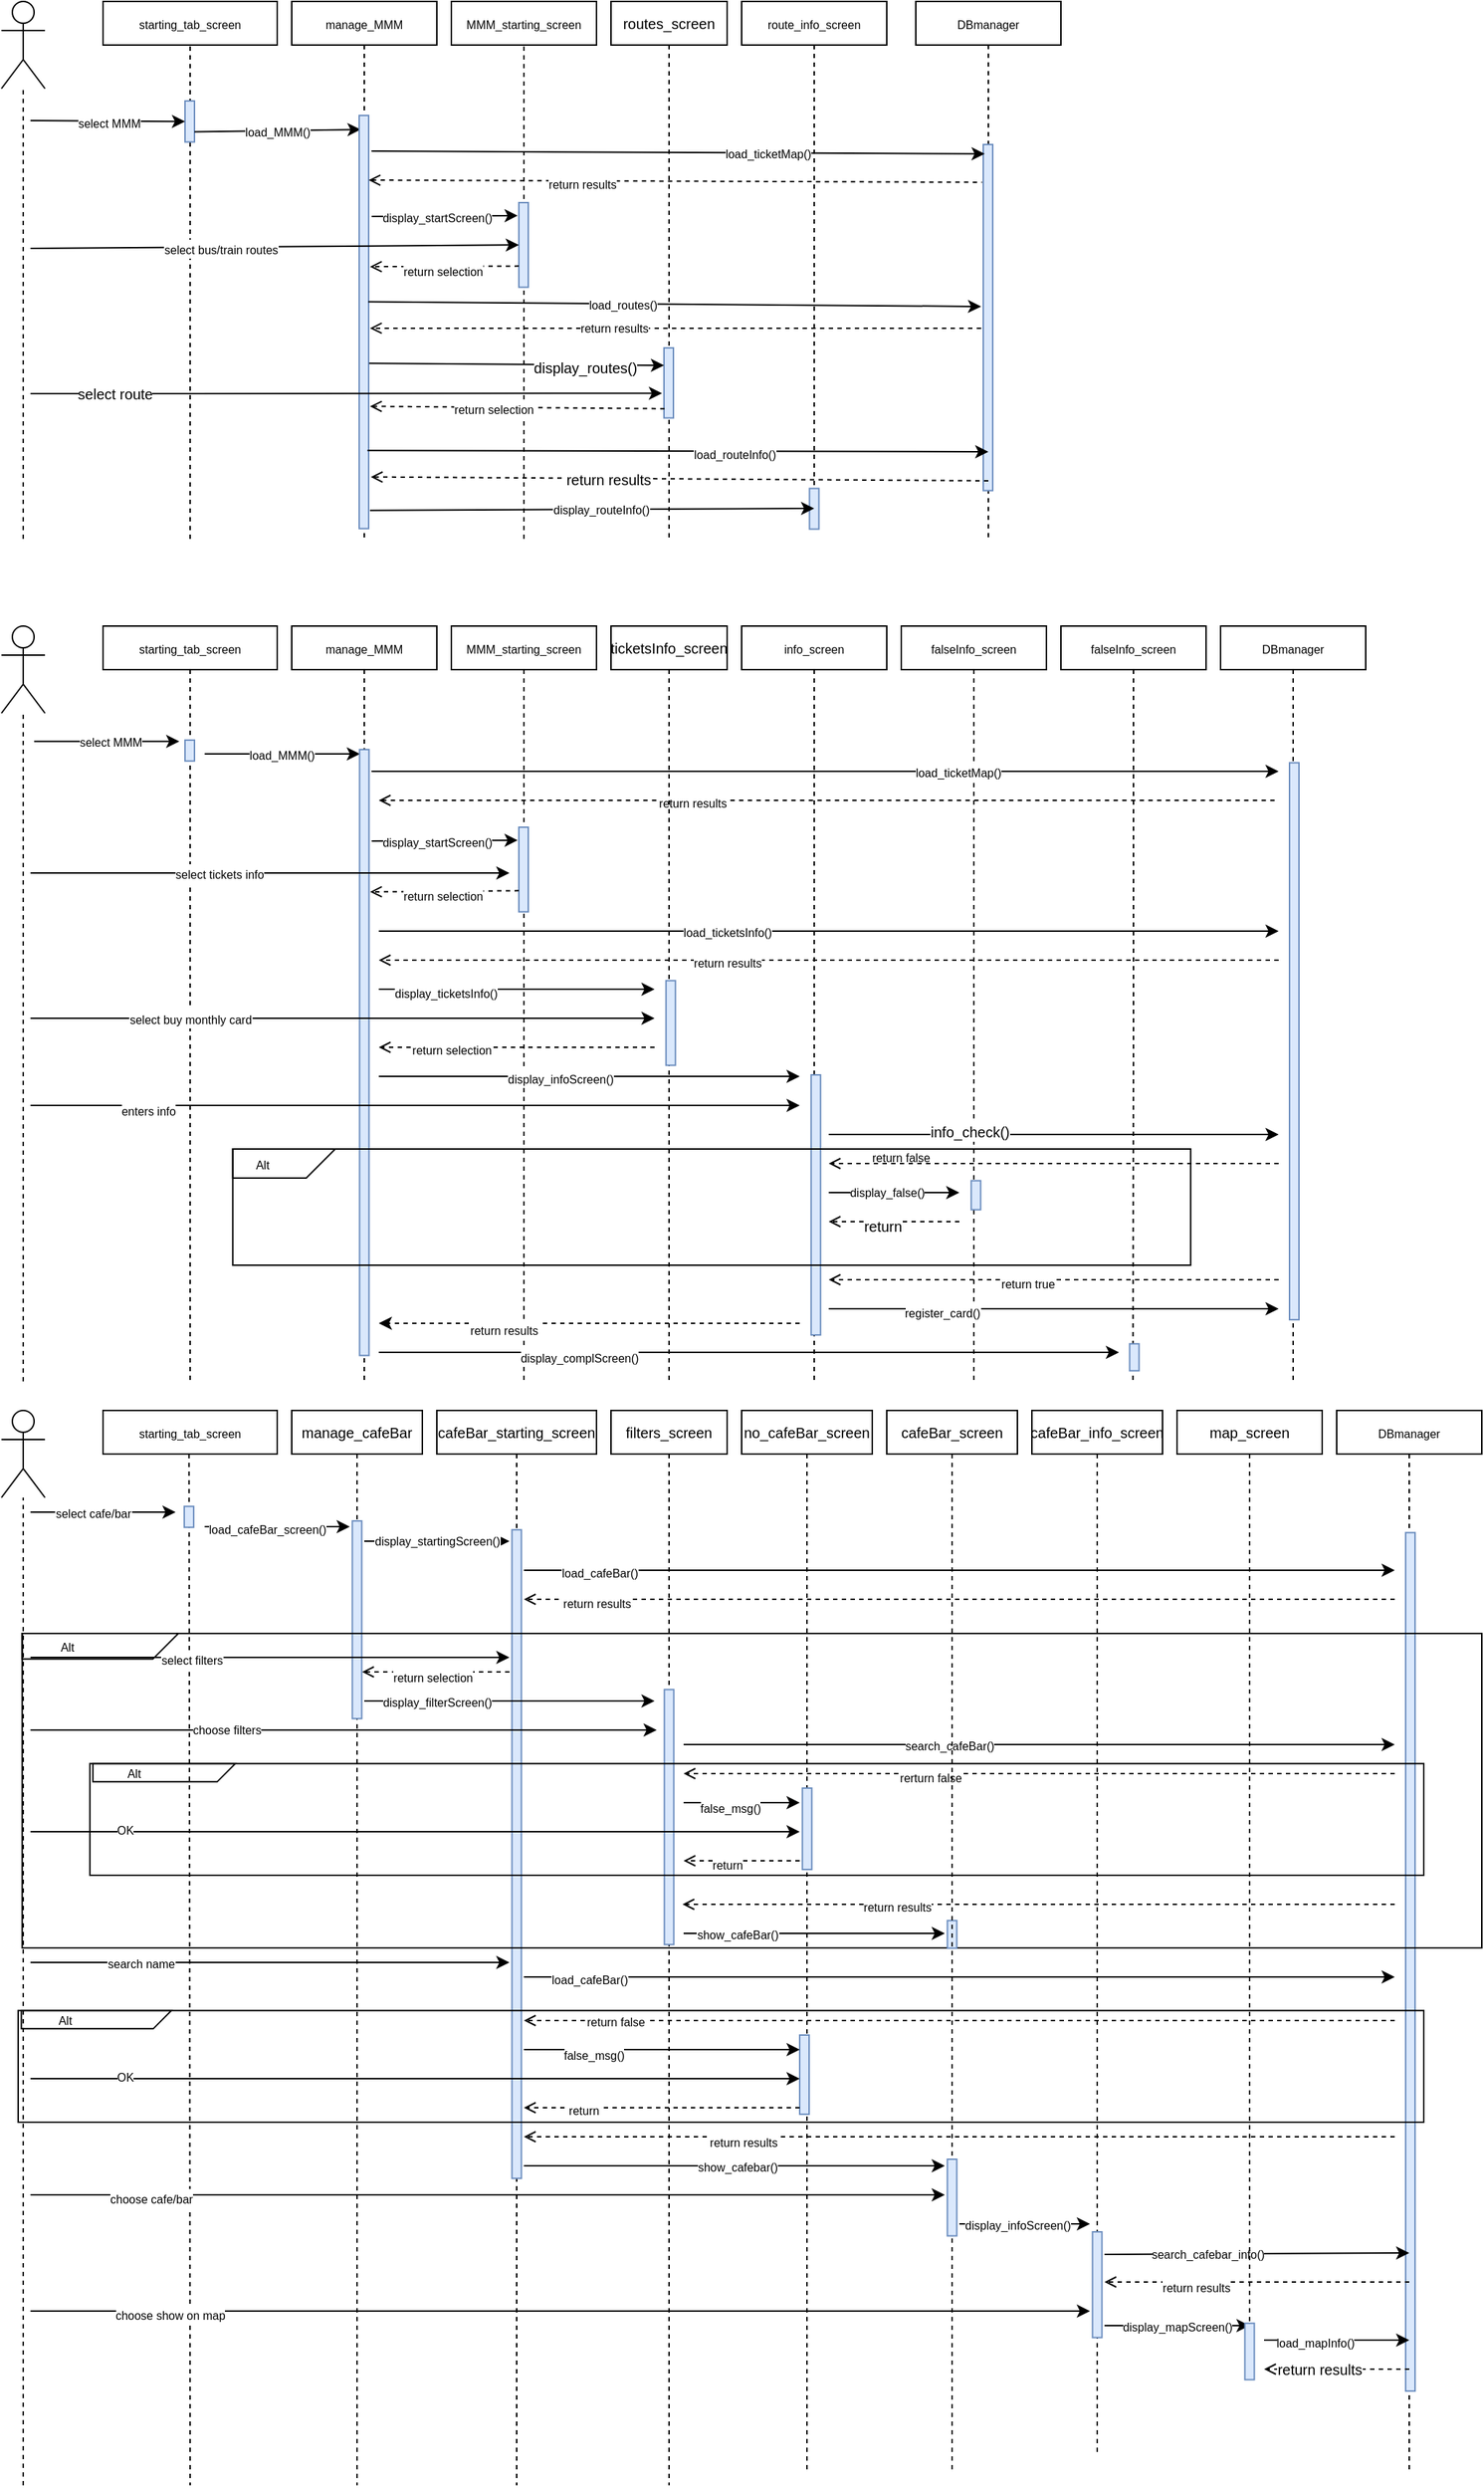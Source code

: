 <mxfile version="27.1.0">
  <diagram name="Page-1" id="2YBvvXClWsGukQMizWep">
    <mxGraphModel dx="1039" dy="556" grid="1" gridSize="10" guides="1" tooltips="1" connect="1" arrows="1" fold="1" page="1" pageScale="1" pageWidth="1100" pageHeight="850" math="0" shadow="0">
      <root>
        <mxCell id="0" />
        <mxCell id="1" parent="0" />
        <mxCell id="gZ4OyTbjbwFTQt0HmbJi-59" style="edgeStyle=orthogonalEdgeStyle;rounded=0;orthogonalLoop=1;jettySize=auto;html=1;exitX=0.5;exitY=1;exitDx=0;exitDy=0;dashed=1;endArrow=none;endFill=0;startFill=0;" edge="1" parent="1" source="gZ4OyTbjbwFTQt0HmbJi-58">
          <mxGeometry relative="1" as="geometry">
            <mxPoint x="565" y="1710" as="targetPoint" />
          </mxGeometry>
        </mxCell>
        <mxCell id="dSz6lFGVtchdJnZMV3Gq-63" style="edgeStyle=orthogonalEdgeStyle;rounded=0;orthogonalLoop=1;jettySize=auto;html=1;exitX=0.5;exitY=1;exitDx=0;exitDy=0;dashed=1;endArrow=none;startFill=0;" parent="1" source="dSz6lFGVtchdJnZMV3Gq-62" edge="1">
          <mxGeometry relative="1" as="geometry">
            <mxPoint x="680" y="960" as="targetPoint" />
          </mxGeometry>
        </mxCell>
        <mxCell id="dSz6lFGVtchdJnZMV3Gq-32" style="edgeStyle=orthogonalEdgeStyle;rounded=0;orthogonalLoop=1;jettySize=auto;html=1;exitX=0.5;exitY=1;exitDx=0;exitDy=0;dashed=1;endArrow=none;startFill=0;" parent="1" source="dSz6lFGVtchdJnZMV3Gq-7" edge="1">
          <mxGeometry relative="1" as="geometry">
            <mxPoint x="370" y="960" as="targetPoint" />
          </mxGeometry>
        </mxCell>
        <mxCell id="_0oTX7FY22H7sy7ic0yA-7" value="" style="shape=umlActor;verticalLabelPosition=bottom;verticalAlign=top;html=1;outlineConnect=0;" parent="1" vertex="1">
          <mxGeometry x="10" y="10" width="30" height="60" as="geometry" />
        </mxCell>
        <mxCell id="_0oTX7FY22H7sy7ic0yA-8" value="" style="endArrow=none;dashed=1;html=1;rounded=0;endSize=0;startSize=0;jumpSize=0;" parent="1" target="_0oTX7FY22H7sy7ic0yA-7" edge="1">
          <mxGeometry width="50" height="50" relative="1" as="geometry">
            <mxPoint x="25" y="380" as="sourcePoint" />
            <mxPoint x="15.283" y="170" as="targetPoint" />
          </mxGeometry>
        </mxCell>
        <mxCell id="_0oTX7FY22H7sy7ic0yA-9" value="&lt;div&gt;&lt;font style=&quot;font-size: 8px;&quot;&gt;starting_tab_screen&lt;/font&gt;&lt;/div&gt;" style="rounded=0;whiteSpace=wrap;html=1;" parent="1" vertex="1">
          <mxGeometry x="80" y="10" width="120" height="30" as="geometry" />
        </mxCell>
        <mxCell id="_0oTX7FY22H7sy7ic0yA-10" value="" style="endArrow=none;dashed=1;html=1;rounded=0;entryX=0.5;entryY=1;entryDx=0;entryDy=0;" parent="1" target="_0oTX7FY22H7sy7ic0yA-9" edge="1">
          <mxGeometry width="50" height="50" relative="1" as="geometry">
            <mxPoint x="140" y="380" as="sourcePoint" />
            <mxPoint x="590" y="280" as="targetPoint" />
          </mxGeometry>
        </mxCell>
        <mxCell id="_0oTX7FY22H7sy7ic0yA-11" value="" style="rounded=0;whiteSpace=wrap;html=1;rotation=90;fillColor=#dae8fc;strokeColor=#6c8ebf;" parent="1" vertex="1">
          <mxGeometry x="125.62" y="89.38" width="28.25" height="6.5" as="geometry" />
        </mxCell>
        <mxCell id="_0oTX7FY22H7sy7ic0yA-12" value="" style="endArrow=classic;html=1;rounded=0;entryX=0.5;entryY=1;entryDx=0;entryDy=0;jumpSize=0;" parent="1" target="_0oTX7FY22H7sy7ic0yA-11" edge="1">
          <mxGeometry width="50" height="50" relative="1" as="geometry">
            <mxPoint x="30" y="92" as="sourcePoint" />
            <mxPoint x="590" y="280" as="targetPoint" />
          </mxGeometry>
        </mxCell>
        <mxCell id="_0oTX7FY22H7sy7ic0yA-13" value="&lt;font style=&quot;font-size: 8px;&quot;&gt;select MMM&lt;/font&gt;" style="edgeLabel;html=1;align=center;verticalAlign=middle;resizable=0;points=[];" parent="_0oTX7FY22H7sy7ic0yA-12" vertex="1" connectable="0">
          <mxGeometry x="0.011" relative="1" as="geometry">
            <mxPoint as="offset" />
          </mxGeometry>
        </mxCell>
        <mxCell id="_0oTX7FY22H7sy7ic0yA-16" value="&lt;font style=&quot;font-size: 8px;&quot;&gt;manage_MMM&lt;/font&gt;" style="rounded=0;whiteSpace=wrap;html=1;" parent="1" vertex="1">
          <mxGeometry x="210" y="10" width="100" height="30" as="geometry" />
        </mxCell>
        <mxCell id="_0oTX7FY22H7sy7ic0yA-17" value="&lt;div&gt;&lt;font style=&quot;font-size: 8px;&quot;&gt;MMM_starting_screen&lt;/font&gt;&lt;/div&gt;" style="rounded=0;whiteSpace=wrap;html=1;" parent="1" vertex="1">
          <mxGeometry x="320" y="10" width="100" height="30" as="geometry" />
        </mxCell>
        <mxCell id="_0oTX7FY22H7sy7ic0yA-18" value="&lt;font style=&quot;font-size: 8px;&quot;&gt;DBmanager&lt;/font&gt;" style="rounded=0;whiteSpace=wrap;html=1;" parent="1" vertex="1">
          <mxGeometry x="640" y="10" width="100" height="30" as="geometry" />
        </mxCell>
        <mxCell id="_0oTX7FY22H7sy7ic0yA-19" value="" style="endArrow=classic;html=1;rounded=0;exitX=0.75;exitY=0;exitDx=0;exitDy=0;entryX=0.034;entryY=0.85;entryDx=0;entryDy=0;entryPerimeter=0;" parent="1" source="_0oTX7FY22H7sy7ic0yA-11" target="_0oTX7FY22H7sy7ic0yA-22" edge="1">
          <mxGeometry width="50" height="50" relative="1" as="geometry">
            <mxPoint x="290" y="240" as="sourcePoint" />
            <mxPoint x="250" y="100" as="targetPoint" />
          </mxGeometry>
        </mxCell>
        <mxCell id="_0oTX7FY22H7sy7ic0yA-23" value="&lt;div&gt;&lt;font style=&quot;font-size: 8px;&quot;&gt;load_MMM()&lt;/font&gt;&lt;/div&gt;" style="edgeLabel;html=1;align=center;verticalAlign=middle;resizable=0;points=[];" parent="_0oTX7FY22H7sy7ic0yA-19" vertex="1" connectable="0">
          <mxGeometry x="-0.015" relative="1" as="geometry">
            <mxPoint as="offset" />
          </mxGeometry>
        </mxCell>
        <mxCell id="_0oTX7FY22H7sy7ic0yA-20" value="" style="endArrow=none;dashed=1;html=1;rounded=0;exitX=0.5;exitY=1;exitDx=0;exitDy=0;" parent="1" source="_0oTX7FY22H7sy7ic0yA-16" edge="1">
          <mxGeometry width="50" height="50" relative="1" as="geometry">
            <mxPoint x="290" y="300" as="sourcePoint" />
            <mxPoint x="260" y="380" as="targetPoint" />
          </mxGeometry>
        </mxCell>
        <mxCell id="_0oTX7FY22H7sy7ic0yA-22" value="" style="rounded=0;whiteSpace=wrap;html=1;rotation=90;fillColor=#dae8fc;strokeColor=#6c8ebf;" parent="1" vertex="1">
          <mxGeometry x="117.56" y="227.44" width="284.38" height="6.5" as="geometry" />
        </mxCell>
        <mxCell id="_0oTX7FY22H7sy7ic0yA-24" value="" style="endArrow=none;dashed=1;html=1;rounded=0;entryX=0.5;entryY=1;entryDx=0;entryDy=0;" parent="1" target="_0oTX7FY22H7sy7ic0yA-18" edge="1">
          <mxGeometry width="50" height="50" relative="1" as="geometry">
            <mxPoint x="690" y="378.824" as="sourcePoint" />
            <mxPoint x="340" y="160" as="targetPoint" />
          </mxGeometry>
        </mxCell>
        <mxCell id="_0oTX7FY22H7sy7ic0yA-25" value="" style="endArrow=none;dashed=1;html=1;rounded=0;entryX=0.5;entryY=1;entryDx=0;entryDy=0;" parent="1" target="_0oTX7FY22H7sy7ic0yA-17" edge="1">
          <mxGeometry width="50" height="50" relative="1" as="geometry">
            <mxPoint x="370" y="380" as="sourcePoint" />
            <mxPoint x="340" y="120" as="targetPoint" />
          </mxGeometry>
        </mxCell>
        <mxCell id="_0oTX7FY22H7sy7ic0yA-26" value="" style="rounded=0;whiteSpace=wrap;html=1;rotation=90;fillColor=#dae8fc;strokeColor=#6c8ebf;" parent="1" vertex="1">
          <mxGeometry x="570.63" y="224.37" width="238.25" height="6.5" as="geometry" />
        </mxCell>
        <mxCell id="_0oTX7FY22H7sy7ic0yA-27" value="" style="endArrow=classic;html=1;rounded=0;entryX=0.027;entryY=0.851;entryDx=0;entryDy=0;entryPerimeter=0;" parent="1" target="_0oTX7FY22H7sy7ic0yA-26" edge="1">
          <mxGeometry width="50" height="50" relative="1" as="geometry">
            <mxPoint x="265" y="113" as="sourcePoint" />
            <mxPoint x="340" y="160" as="targetPoint" />
          </mxGeometry>
        </mxCell>
        <mxCell id="_0oTX7FY22H7sy7ic0yA-28" value="&lt;font style=&quot;font-size: 8px;&quot;&gt;load_ticketMap()&lt;/font&gt;" style="edgeLabel;html=1;align=center;verticalAlign=middle;resizable=0;points=[];" parent="_0oTX7FY22H7sy7ic0yA-27" vertex="1" connectable="0">
          <mxGeometry x="0.293" relative="1" as="geometry">
            <mxPoint as="offset" />
          </mxGeometry>
        </mxCell>
        <mxCell id="_0oTX7FY22H7sy7ic0yA-30" value="" style="endArrow=none;dashed=1;html=1;rounded=0;entryX=0.109;entryY=1.123;entryDx=0;entryDy=0;startArrow=open;startFill=0;entryPerimeter=0;" parent="1" target="_0oTX7FY22H7sy7ic0yA-26" edge="1">
          <mxGeometry width="50" height="50" relative="1" as="geometry">
            <mxPoint x="263" y="133" as="sourcePoint" />
            <mxPoint x="340" y="160" as="targetPoint" />
          </mxGeometry>
        </mxCell>
        <mxCell id="_0oTX7FY22H7sy7ic0yA-31" value="&lt;font style=&quot;font-size: 8px;&quot;&gt;return results&lt;/font&gt;" style="edgeLabel;html=1;align=center;verticalAlign=middle;resizable=0;points=[];" parent="_0oTX7FY22H7sy7ic0yA-30" vertex="1" connectable="0">
          <mxGeometry x="-0.304" y="-1" relative="1" as="geometry">
            <mxPoint as="offset" />
          </mxGeometry>
        </mxCell>
        <mxCell id="_0oTX7FY22H7sy7ic0yA-32" value="" style="rounded=0;whiteSpace=wrap;html=1;rotation=90;fillColor=#dae8fc;strokeColor=#6c8ebf;" parent="1" vertex="1">
          <mxGeometry x="340.63" y="174.37" width="58.25" height="6.5" as="geometry" />
        </mxCell>
        <mxCell id="_0oTX7FY22H7sy7ic0yA-33" value="" style="endArrow=classic;html=1;rounded=0;exitX=0.395;exitY=-0.326;exitDx=0;exitDy=0;exitPerimeter=0;entryX=0.051;entryY=1.122;entryDx=0;entryDy=0;entryPerimeter=0;" parent="1" edge="1">
          <mxGeometry width="50" height="50" relative="1" as="geometry">
            <mxPoint x="265.119" y="158.02" as="sourcePoint" />
            <mxPoint x="365.707" y="157.476" as="targetPoint" />
          </mxGeometry>
        </mxCell>
        <mxCell id="_0oTX7FY22H7sy7ic0yA-34" value="&lt;font style=&quot;font-size: 8px;&quot;&gt;display_startScreen()&lt;/font&gt;" style="edgeLabel;html=1;align=center;verticalAlign=middle;resizable=0;points=[];" parent="_0oTX7FY22H7sy7ic0yA-33" vertex="1" connectable="0">
          <mxGeometry x="0.251" relative="1" as="geometry">
            <mxPoint x="-18" as="offset" />
          </mxGeometry>
        </mxCell>
        <mxCell id="_0oTX7FY22H7sy7ic0yA-35" value="" style="endArrow=classic;html=1;rounded=0;entryX=0.5;entryY=1;entryDx=0;entryDy=0;" parent="1" target="_0oTX7FY22H7sy7ic0yA-32" edge="1">
          <mxGeometry width="50" height="50" relative="1" as="geometry">
            <mxPoint x="30" y="180" as="sourcePoint" />
            <mxPoint x="340" y="180" as="targetPoint" />
          </mxGeometry>
        </mxCell>
        <mxCell id="_0oTX7FY22H7sy7ic0yA-36" value="&lt;font style=&quot;font-size: 8px;&quot;&gt;select bus/train routes&lt;/font&gt;" style="edgeLabel;html=1;align=center;verticalAlign=middle;resizable=0;points=[];" parent="_0oTX7FY22H7sy7ic0yA-35" vertex="1" connectable="0">
          <mxGeometry x="-0.041" relative="1" as="geometry">
            <mxPoint x="-31" y="1" as="offset" />
          </mxGeometry>
        </mxCell>
        <mxCell id="_0oTX7FY22H7sy7ic0yA-37" value="" style="endArrow=open;html=1;rounded=0;exitX=0.75;exitY=1;exitDx=0;exitDy=0;entryX=0.366;entryY=-0.145;entryDx=0;entryDy=0;entryPerimeter=0;dashed=1;endFill=0;" parent="1" source="_0oTX7FY22H7sy7ic0yA-32" target="_0oTX7FY22H7sy7ic0yA-22" edge="1">
          <mxGeometry width="50" height="50" relative="1" as="geometry">
            <mxPoint x="290" y="230" as="sourcePoint" />
            <mxPoint x="340" y="180" as="targetPoint" />
          </mxGeometry>
        </mxCell>
        <mxCell id="_0oTX7FY22H7sy7ic0yA-38" value="&lt;font style=&quot;font-size: 8px;&quot;&gt;return selection&lt;/font&gt;" style="edgeLabel;html=1;align=center;verticalAlign=middle;resizable=0;points=[];" parent="_0oTX7FY22H7sy7ic0yA-37" vertex="1" connectable="0">
          <mxGeometry x="0.036" y="2" relative="1" as="geometry">
            <mxPoint as="offset" />
          </mxGeometry>
        </mxCell>
        <mxCell id="_0oTX7FY22H7sy7ic0yA-39" value="" style="endArrow=classic;html=1;rounded=0;exitX=0.451;exitY=0.036;exitDx=0;exitDy=0;exitPerimeter=0;" parent="1" source="_0oTX7FY22H7sy7ic0yA-22" edge="1">
          <mxGeometry width="50" height="50" relative="1" as="geometry">
            <mxPoint x="300" y="240" as="sourcePoint" />
            <mxPoint x="685" y="220" as="targetPoint" />
          </mxGeometry>
        </mxCell>
        <mxCell id="_0oTX7FY22H7sy7ic0yA-40" value="&lt;font style=&quot;font-size: 8px;&quot;&gt;load_routes()&lt;/font&gt;" style="edgeLabel;html=1;align=center;verticalAlign=middle;resizable=0;points=[];" parent="_0oTX7FY22H7sy7ic0yA-39" vertex="1" connectable="0">
          <mxGeometry x="-0.171" relative="1" as="geometry">
            <mxPoint as="offset" />
          </mxGeometry>
        </mxCell>
        <mxCell id="_0oTX7FY22H7sy7ic0yA-41" value="" style="endArrow=open;html=1;rounded=0;dashed=1;endFill=0;entryX=0.515;entryY=-0.145;entryDx=0;entryDy=0;entryPerimeter=0;" parent="1" target="_0oTX7FY22H7sy7ic0yA-22" edge="1">
          <mxGeometry width="50" height="50" relative="1" as="geometry">
            <mxPoint x="685" y="235" as="sourcePoint" />
            <mxPoint x="260" y="230" as="targetPoint" />
          </mxGeometry>
        </mxCell>
        <mxCell id="_0oTX7FY22H7sy7ic0yA-42" value="&lt;font style=&quot;font-size: 8px;&quot;&gt;return results&lt;/font&gt;" style="edgeLabel;html=1;align=center;verticalAlign=middle;resizable=0;points=[];" parent="_0oTX7FY22H7sy7ic0yA-41" vertex="1" connectable="0">
          <mxGeometry x="0.201" y="-1" relative="1" as="geometry">
            <mxPoint as="offset" />
          </mxGeometry>
        </mxCell>
        <mxCell id="_0oTX7FY22H7sy7ic0yA-44" style="edgeStyle=orthogonalEdgeStyle;rounded=0;orthogonalLoop=1;jettySize=auto;html=1;exitX=0.5;exitY=1;exitDx=0;exitDy=0;endArrow=none;startFill=0;dashed=1;" parent="1" source="_0oTX7FY22H7sy7ic0yA-43" edge="1">
          <mxGeometry relative="1" as="geometry">
            <mxPoint x="470" y="380" as="targetPoint" />
          </mxGeometry>
        </mxCell>
        <mxCell id="gZ4OyTbjbwFTQt0HmbJi-126" value="" style="rounded=0;whiteSpace=wrap;html=1;rotation=90;fillColor=#dae8fc;strokeColor=#6c8ebf;" vertex="1" parent="1">
          <mxGeometry x="535.99" y="1434.01" width="54.52" height="6.5" as="geometry" />
        </mxCell>
        <mxCell id="_0oTX7FY22H7sy7ic0yA-43" value="&lt;font size=&quot;1&quot;&gt;routes_screen&lt;/font&gt;" style="rounded=0;whiteSpace=wrap;html=1;" parent="1" vertex="1">
          <mxGeometry x="430" y="10" width="80" height="30" as="geometry" />
        </mxCell>
        <mxCell id="_0oTX7FY22H7sy7ic0yA-45" value="" style="rounded=0;whiteSpace=wrap;html=1;rotation=90;fillColor=#dae8fc;strokeColor=#6c8ebf;" parent="1" vertex="1">
          <mxGeometry x="445.63" y="269.37" width="48.25" height="6.5" as="geometry" />
        </mxCell>
        <mxCell id="_0oTX7FY22H7sy7ic0yA-46" value="" style="endArrow=classic;html=1;rounded=0;exitX=0.6;exitY=-0.054;exitDx=0;exitDy=0;exitPerimeter=0;entryX=0.25;entryY=1;entryDx=0;entryDy=0;" parent="1" source="_0oTX7FY22H7sy7ic0yA-22" target="_0oTX7FY22H7sy7ic0yA-45" edge="1">
          <mxGeometry width="50" height="50" relative="1" as="geometry">
            <mxPoint x="290" y="250" as="sourcePoint" />
            <mxPoint x="340" y="200" as="targetPoint" />
          </mxGeometry>
        </mxCell>
        <mxCell id="_0oTX7FY22H7sy7ic0yA-47" value="&lt;font size=&quot;1&quot;&gt;display_routes()&lt;/font&gt;" style="edgeLabel;html=1;align=center;verticalAlign=middle;resizable=0;points=[];" parent="_0oTX7FY22H7sy7ic0yA-46" vertex="1" connectable="0">
          <mxGeometry x="0.425" y="-2" relative="1" as="geometry">
            <mxPoint x="3" as="offset" />
          </mxGeometry>
        </mxCell>
        <mxCell id="_0oTX7FY22H7sy7ic0yA-49" value="" style="endArrow=classic;html=1;rounded=0;entryX=0.648;entryY=1.213;entryDx=0;entryDy=0;entryPerimeter=0;" parent="1" target="_0oTX7FY22H7sy7ic0yA-45" edge="1">
          <mxGeometry width="50" height="50" relative="1" as="geometry">
            <mxPoint x="30" y="280" as="sourcePoint" />
            <mxPoint x="340" y="210" as="targetPoint" />
          </mxGeometry>
        </mxCell>
        <mxCell id="_0oTX7FY22H7sy7ic0yA-50" value="&lt;font size=&quot;1&quot;&gt;select route&lt;/font&gt;" style="edgeLabel;html=1;align=center;verticalAlign=middle;resizable=0;points=[];" parent="_0oTX7FY22H7sy7ic0yA-49" vertex="1" connectable="0">
          <mxGeometry x="-0.736" relative="1" as="geometry">
            <mxPoint as="offset" />
          </mxGeometry>
        </mxCell>
        <mxCell id="_0oTX7FY22H7sy7ic0yA-51" value="" style="endArrow=open;html=1;rounded=0;dashed=1;endFill=0;entryX=0.704;entryY=-0.145;entryDx=0;entryDy=0;entryPerimeter=0;exitX=0.868;exitY=0.942;exitDx=0;exitDy=0;exitPerimeter=0;" parent="1" source="_0oTX7FY22H7sy7ic0yA-45" target="_0oTX7FY22H7sy7ic0yA-22" edge="1">
          <mxGeometry width="50" height="50" relative="1" as="geometry">
            <mxPoint x="460" y="290" as="sourcePoint" />
            <mxPoint x="340" y="210" as="targetPoint" />
          </mxGeometry>
        </mxCell>
        <mxCell id="_0oTX7FY22H7sy7ic0yA-52" value="&lt;font style=&quot;font-size: 8px;&quot;&gt;return selection&lt;/font&gt;" style="edgeLabel;html=1;align=center;verticalAlign=middle;resizable=0;points=[];" parent="_0oTX7FY22H7sy7ic0yA-51" vertex="1" connectable="0">
          <mxGeometry x="0.163" relative="1" as="geometry">
            <mxPoint as="offset" />
          </mxGeometry>
        </mxCell>
        <mxCell id="_0oTX7FY22H7sy7ic0yA-53" value="" style="endArrow=classic;html=1;rounded=0;exitX=0.811;exitY=0.127;exitDx=0;exitDy=0;exitPerimeter=0;" parent="1" source="_0oTX7FY22H7sy7ic0yA-22" edge="1">
          <mxGeometry width="50" height="50" relative="1" as="geometry">
            <mxPoint x="290" y="260" as="sourcePoint" />
            <mxPoint x="690" y="320" as="targetPoint" />
          </mxGeometry>
        </mxCell>
        <mxCell id="_0oTX7FY22H7sy7ic0yA-54" value="&lt;font style=&quot;font-size: 8px;&quot;&gt;load_routeInfo()&lt;/font&gt;" style="edgeLabel;html=1;align=center;verticalAlign=middle;resizable=0;points=[];" parent="_0oTX7FY22H7sy7ic0yA-53" vertex="1" connectable="0">
          <mxGeometry x="0.182" y="-1" relative="1" as="geometry">
            <mxPoint as="offset" />
          </mxGeometry>
        </mxCell>
        <mxCell id="_0oTX7FY22H7sy7ic0yA-55" value="&lt;font style=&quot;font-size: 8px;&quot;&gt;route_info_screen&lt;/font&gt;" style="rounded=0;whiteSpace=wrap;html=1;" parent="1" vertex="1">
          <mxGeometry x="520" y="10" width="100" height="30" as="geometry" />
        </mxCell>
        <mxCell id="_0oTX7FY22H7sy7ic0yA-61" value="" style="endArrow=open;dashed=1;html=1;rounded=0;endFill=0;entryX=0.875;entryY=-0.235;entryDx=0;entryDy=0;entryPerimeter=0;" parent="1" target="_0oTX7FY22H7sy7ic0yA-22" edge="1">
          <mxGeometry width="50" height="50" relative="1" as="geometry">
            <mxPoint x="690" y="340" as="sourcePoint" />
            <mxPoint x="380" y="330" as="targetPoint" />
          </mxGeometry>
        </mxCell>
        <mxCell id="_0oTX7FY22H7sy7ic0yA-62" value="&lt;font size=&quot;1&quot;&gt;return results&lt;/font&gt;" style="edgeLabel;html=1;align=center;verticalAlign=middle;resizable=0;points=[];" parent="_0oTX7FY22H7sy7ic0yA-61" vertex="1" connectable="0">
          <mxGeometry x="0.231" relative="1" as="geometry">
            <mxPoint as="offset" />
          </mxGeometry>
        </mxCell>
        <mxCell id="_0oTX7FY22H7sy7ic0yA-63" value="" style="edgeStyle=orthogonalEdgeStyle;rounded=0;orthogonalLoop=1;jettySize=auto;html=1;exitX=0.5;exitY=1;exitDx=0;exitDy=0;dashed=1;endArrow=none;startFill=0;" parent="1" source="_0oTX7FY22H7sy7ic0yA-55" target="_0oTX7FY22H7sy7ic0yA-58" edge="1">
          <mxGeometry relative="1" as="geometry">
            <mxPoint x="570" y="680" as="targetPoint" />
            <mxPoint x="570" y="40" as="sourcePoint" />
          </mxGeometry>
        </mxCell>
        <mxCell id="_0oTX7FY22H7sy7ic0yA-58" value="" style="rounded=0;whiteSpace=wrap;html=1;rotation=90;fillColor=#dae8fc;strokeColor=#6c8ebf;" parent="1" vertex="1">
          <mxGeometry x="556" y="356" width="28" height="6.5" as="geometry" />
        </mxCell>
        <mxCell id="_0oTX7FY22H7sy7ic0yA-64" value="" style="endArrow=classic;html=1;rounded=0;exitX=0.956;exitY=-0.145;exitDx=0;exitDy=0;exitPerimeter=0;" parent="1" source="_0oTX7FY22H7sy7ic0yA-22" edge="1">
          <mxGeometry width="50" height="50" relative="1" as="geometry">
            <mxPoint x="330" y="500" as="sourcePoint" />
            <mxPoint x="570" y="359" as="targetPoint" />
          </mxGeometry>
        </mxCell>
        <mxCell id="_0oTX7FY22H7sy7ic0yA-65" value="&lt;font style=&quot;font-size: 8px;&quot;&gt;display_routeInfo()&lt;/font&gt;" style="edgeLabel;html=1;align=center;verticalAlign=middle;resizable=0;points=[];" parent="_0oTX7FY22H7sy7ic0yA-64" vertex="1" connectable="0">
          <mxGeometry x="0.037" y="1" relative="1" as="geometry">
            <mxPoint as="offset" />
          </mxGeometry>
        </mxCell>
        <mxCell id="dSz6lFGVtchdJnZMV3Gq-1" value="" style="shape=umlActor;verticalLabelPosition=bottom;verticalAlign=top;html=1;outlineConnect=0;" parent="1" vertex="1">
          <mxGeometry x="10" y="440" width="30" height="60" as="geometry" />
        </mxCell>
        <mxCell id="dSz6lFGVtchdJnZMV3Gq-2" value="" style="endArrow=none;dashed=1;html=1;rounded=0;endSize=0;startSize=0;jumpSize=0;" parent="1" target="dSz6lFGVtchdJnZMV3Gq-1" edge="1">
          <mxGeometry width="50" height="50" relative="1" as="geometry">
            <mxPoint x="25" y="960" as="sourcePoint" />
            <mxPoint x="15.283" y="600" as="targetPoint" />
          </mxGeometry>
        </mxCell>
        <mxCell id="dSz6lFGVtchdJnZMV3Gq-23" style="edgeStyle=orthogonalEdgeStyle;rounded=0;orthogonalLoop=1;jettySize=auto;html=1;exitX=0.5;exitY=1;exitDx=0;exitDy=0;dashed=1;endArrow=none;startFill=0;" parent="1" source="dSz6lFGVtchdJnZMV3Gq-3" edge="1">
          <mxGeometry relative="1" as="geometry">
            <mxPoint x="140" y="960" as="targetPoint" />
          </mxGeometry>
        </mxCell>
        <mxCell id="dSz6lFGVtchdJnZMV3Gq-3" value="&lt;div&gt;&lt;font style=&quot;font-size: 8px;&quot;&gt;starting_tab_screen&lt;/font&gt;&lt;/div&gt;" style="rounded=0;whiteSpace=wrap;html=1;" parent="1" vertex="1">
          <mxGeometry x="80" y="440" width="120" height="30" as="geometry" />
        </mxCell>
        <mxCell id="dSz6lFGVtchdJnZMV3Gq-4" value="" style="rounded=0;whiteSpace=wrap;html=1;rotation=90;fillColor=#dae8fc;strokeColor=#6c8ebf;" parent="1" vertex="1">
          <mxGeometry x="132.55" y="522.45" width="14.38" height="6.5" as="geometry" />
        </mxCell>
        <mxCell id="dSz6lFGVtchdJnZMV3Gq-27" style="edgeStyle=orthogonalEdgeStyle;rounded=0;orthogonalLoop=1;jettySize=auto;html=1;exitX=0.5;exitY=1;exitDx=0;exitDy=0;endArrow=none;startFill=0;dashed=1;" parent="1" source="dSz6lFGVtchdJnZMV3Gq-6" edge="1">
          <mxGeometry relative="1" as="geometry">
            <mxPoint x="260" y="960" as="targetPoint" />
          </mxGeometry>
        </mxCell>
        <mxCell id="dSz6lFGVtchdJnZMV3Gq-6" value="&lt;font style=&quot;font-size: 8px;&quot;&gt;manage_MMM&lt;/font&gt;" style="rounded=0;whiteSpace=wrap;html=1;" parent="1" vertex="1">
          <mxGeometry x="210" y="440" width="100" height="30" as="geometry" />
        </mxCell>
        <mxCell id="dSz6lFGVtchdJnZMV3Gq-7" value="&lt;div&gt;&lt;font style=&quot;font-size: 8px;&quot;&gt;MMM_starting_screen&lt;/font&gt;&lt;/div&gt;" style="rounded=0;whiteSpace=wrap;html=1;" parent="1" vertex="1">
          <mxGeometry x="320" y="440" width="100" height="30" as="geometry" />
        </mxCell>
        <mxCell id="dSz6lFGVtchdJnZMV3Gq-30" style="edgeStyle=orthogonalEdgeStyle;rounded=0;orthogonalLoop=1;jettySize=auto;html=1;exitX=0.5;exitY=1;exitDx=0;exitDy=0;endArrow=none;startFill=0;dashed=1;" parent="1" source="dSz6lFGVtchdJnZMV3Gq-8" edge="1">
          <mxGeometry relative="1" as="geometry">
            <mxPoint x="900" y="960" as="targetPoint" />
          </mxGeometry>
        </mxCell>
        <mxCell id="dSz6lFGVtchdJnZMV3Gq-8" value="&lt;font style=&quot;font-size: 8px;&quot;&gt;DBmanager&lt;/font&gt;" style="rounded=0;whiteSpace=wrap;html=1;" parent="1" vertex="1">
          <mxGeometry x="850" y="440" width="100" height="30" as="geometry" />
        </mxCell>
        <mxCell id="dSz6lFGVtchdJnZMV3Gq-9" value="" style="endArrow=classic;html=1;rounded=0;entryX=0.034;entryY=0.85;entryDx=0;entryDy=0;entryPerimeter=0;" parent="1" edge="1">
          <mxGeometry width="50" height="50" relative="1" as="geometry">
            <mxPoint x="150" y="528" as="sourcePoint" />
            <mxPoint x="257" y="528" as="targetPoint" />
          </mxGeometry>
        </mxCell>
        <mxCell id="dSz6lFGVtchdJnZMV3Gq-10" value="&lt;div&gt;&lt;font style=&quot;font-size: 8px;&quot;&gt;load_MMM()&lt;/font&gt;&lt;/div&gt;" style="edgeLabel;html=1;align=center;verticalAlign=middle;resizable=0;points=[];" parent="dSz6lFGVtchdJnZMV3Gq-9" vertex="1" connectable="0">
          <mxGeometry x="-0.015" relative="1" as="geometry">
            <mxPoint as="offset" />
          </mxGeometry>
        </mxCell>
        <mxCell id="dSz6lFGVtchdJnZMV3Gq-11" value="" style="endArrow=classic;html=1;rounded=0;" parent="1" edge="1">
          <mxGeometry width="50" height="50" relative="1" as="geometry">
            <mxPoint x="265" y="540" as="sourcePoint" />
            <mxPoint x="890" y="540" as="targetPoint" />
          </mxGeometry>
        </mxCell>
        <mxCell id="dSz6lFGVtchdJnZMV3Gq-12" value="&lt;font style=&quot;font-size: 8px;&quot;&gt;load_ticketMap()&lt;/font&gt;" style="edgeLabel;html=1;align=center;verticalAlign=middle;resizable=0;points=[];" parent="dSz6lFGVtchdJnZMV3Gq-11" vertex="1" connectable="0">
          <mxGeometry x="0.293" relative="1" as="geometry">
            <mxPoint as="offset" />
          </mxGeometry>
        </mxCell>
        <mxCell id="dSz6lFGVtchdJnZMV3Gq-13" value="" style="endArrow=none;dashed=1;html=1;rounded=0;startArrow=open;startFill=0;" parent="1" edge="1">
          <mxGeometry width="50" height="50" relative="1" as="geometry">
            <mxPoint x="270" y="560" as="sourcePoint" />
            <mxPoint x="890" y="560" as="targetPoint" />
          </mxGeometry>
        </mxCell>
        <mxCell id="dSz6lFGVtchdJnZMV3Gq-14" value="&lt;font style=&quot;font-size: 8px;&quot;&gt;return results&lt;/font&gt;" style="edgeLabel;html=1;align=center;verticalAlign=middle;resizable=0;points=[];" parent="dSz6lFGVtchdJnZMV3Gq-13" vertex="1" connectable="0">
          <mxGeometry x="-0.304" y="-1" relative="1" as="geometry">
            <mxPoint as="offset" />
          </mxGeometry>
        </mxCell>
        <mxCell id="dSz6lFGVtchdJnZMV3Gq-15" value="" style="rounded=0;whiteSpace=wrap;html=1;rotation=90;fillColor=#dae8fc;strokeColor=#6c8ebf;" parent="1" vertex="1">
          <mxGeometry x="340.63" y="604.37" width="58.25" height="6.5" as="geometry" />
        </mxCell>
        <mxCell id="dSz6lFGVtchdJnZMV3Gq-16" value="" style="endArrow=classic;html=1;rounded=0;exitX=0.395;exitY=-0.326;exitDx=0;exitDy=0;exitPerimeter=0;entryX=0.051;entryY=1.122;entryDx=0;entryDy=0;entryPerimeter=0;" parent="1" edge="1">
          <mxGeometry width="50" height="50" relative="1" as="geometry">
            <mxPoint x="265.119" y="588.02" as="sourcePoint" />
            <mxPoint x="365.707" y="587.476" as="targetPoint" />
          </mxGeometry>
        </mxCell>
        <mxCell id="dSz6lFGVtchdJnZMV3Gq-17" value="&lt;font style=&quot;font-size: 8px;&quot;&gt;display_startScreen()&lt;/font&gt;" style="edgeLabel;html=1;align=center;verticalAlign=middle;resizable=0;points=[];" parent="dSz6lFGVtchdJnZMV3Gq-16" vertex="1" connectable="0">
          <mxGeometry x="0.251" relative="1" as="geometry">
            <mxPoint x="-18" as="offset" />
          </mxGeometry>
        </mxCell>
        <mxCell id="dSz6lFGVtchdJnZMV3Gq-19" value="" style="endArrow=open;html=1;rounded=0;exitX=0.75;exitY=1;exitDx=0;exitDy=0;entryX=0.366;entryY=-0.145;entryDx=0;entryDy=0;entryPerimeter=0;dashed=1;endFill=0;" parent="1" source="dSz6lFGVtchdJnZMV3Gq-15" edge="1">
          <mxGeometry width="50" height="50" relative="1" as="geometry">
            <mxPoint x="290" y="660" as="sourcePoint" />
            <mxPoint x="264" y="623" as="targetPoint" />
          </mxGeometry>
        </mxCell>
        <mxCell id="dSz6lFGVtchdJnZMV3Gq-20" value="&lt;font style=&quot;font-size: 8px;&quot;&gt;return selection&lt;/font&gt;" style="edgeLabel;html=1;align=center;verticalAlign=middle;resizable=0;points=[];" parent="dSz6lFGVtchdJnZMV3Gq-19" vertex="1" connectable="0">
          <mxGeometry x="0.036" y="2" relative="1" as="geometry">
            <mxPoint as="offset" />
          </mxGeometry>
        </mxCell>
        <mxCell id="dSz6lFGVtchdJnZMV3Gq-39" style="edgeStyle=orthogonalEdgeStyle;rounded=0;orthogonalLoop=1;jettySize=auto;html=1;exitX=0.5;exitY=1;exitDx=0;exitDy=0;endArrow=none;startFill=0;dashed=1;" parent="1" source="dSz6lFGVtchdJnZMV3Gq-21" edge="1">
          <mxGeometry relative="1" as="geometry">
            <mxPoint x="470" y="960" as="targetPoint" />
          </mxGeometry>
        </mxCell>
        <mxCell id="dSz6lFGVtchdJnZMV3Gq-21" value="&lt;font size=&quot;1&quot;&gt;ticketsInfo_screen&lt;/font&gt;" style="rounded=0;whiteSpace=wrap;html=1;" parent="1" vertex="1">
          <mxGeometry x="430" y="440" width="80" height="30" as="geometry" />
        </mxCell>
        <mxCell id="dSz6lFGVtchdJnZMV3Gq-47" style="edgeStyle=orthogonalEdgeStyle;rounded=0;orthogonalLoop=1;jettySize=auto;html=1;exitX=0.5;exitY=1;exitDx=0;exitDy=0;dashed=1;endArrow=none;endFill=0;startFill=0;" parent="1" source="dSz6lFGVtchdJnZMV3Gq-22" edge="1">
          <mxGeometry relative="1" as="geometry">
            <mxPoint x="570" y="960" as="targetPoint" />
          </mxGeometry>
        </mxCell>
        <mxCell id="dSz6lFGVtchdJnZMV3Gq-22" value="&lt;font style=&quot;font-size: 8px;&quot;&gt;info_screen&lt;/font&gt;" style="rounded=0;whiteSpace=wrap;html=1;" parent="1" vertex="1">
          <mxGeometry x="520" y="440" width="100" height="30" as="geometry" />
        </mxCell>
        <mxCell id="dSz6lFGVtchdJnZMV3Gq-24" value="" style="endArrow=classic;html=1;rounded=0;" parent="1" edge="1">
          <mxGeometry width="50" height="50" relative="1" as="geometry">
            <mxPoint x="32.55" y="519.38" as="sourcePoint" />
            <mxPoint x="132.55" y="519.38" as="targetPoint" />
          </mxGeometry>
        </mxCell>
        <mxCell id="dSz6lFGVtchdJnZMV3Gq-33" value="&lt;font style=&quot;font-size: 8px;&quot;&gt;select MMM&lt;/font&gt;" style="edgeLabel;html=1;align=center;verticalAlign=middle;resizable=0;points=[];" parent="dSz6lFGVtchdJnZMV3Gq-24" vertex="1" connectable="0">
          <mxGeometry x="0.038" y="1" relative="1" as="geometry">
            <mxPoint as="offset" />
          </mxGeometry>
        </mxCell>
        <mxCell id="dSz6lFGVtchdJnZMV3Gq-28" value="" style="rounded=0;whiteSpace=wrap;html=1;rotation=90;fillColor=#dae8fc;strokeColor=#6c8ebf;" parent="1" vertex="1">
          <mxGeometry x="51.43" y="730.35" width="417.15" height="6.5" as="geometry" />
        </mxCell>
        <mxCell id="dSz6lFGVtchdJnZMV3Gq-34" value="" style="endArrow=classic;html=1;rounded=0;" parent="1" edge="1">
          <mxGeometry width="50" height="50" relative="1" as="geometry">
            <mxPoint x="30" y="610" as="sourcePoint" />
            <mxPoint x="360" y="610" as="targetPoint" />
          </mxGeometry>
        </mxCell>
        <mxCell id="dSz6lFGVtchdJnZMV3Gq-31" value="" style="rounded=0;whiteSpace=wrap;html=1;rotation=90;fillColor=#dae8fc;strokeColor=#6c8ebf;" parent="1" vertex="1">
          <mxGeometry x="709.05" y="722.58" width="383.42" height="6.5" as="geometry" />
        </mxCell>
        <mxCell id="dSz6lFGVtchdJnZMV3Gq-18" value="&lt;font style=&quot;font-size: 8px;&quot;&gt;select tickets info&lt;/font&gt;" style="edgeLabel;html=1;align=center;verticalAlign=middle;resizable=0;points=[];" parent="1" vertex="1" connectable="0">
          <mxGeometry x="159.996" y="609.861" as="geometry" />
        </mxCell>
        <mxCell id="dSz6lFGVtchdJnZMV3Gq-35" value="" style="endArrow=classic;html=1;rounded=0;" parent="1" edge="1">
          <mxGeometry width="50" height="50" relative="1" as="geometry">
            <mxPoint x="270" y="650" as="sourcePoint" />
            <mxPoint x="890" y="650" as="targetPoint" />
          </mxGeometry>
        </mxCell>
        <mxCell id="dSz6lFGVtchdJnZMV3Gq-36" value="&lt;font style=&quot;font-size: 8px;&quot;&gt;load_ticketsInfo()&lt;/font&gt;" style="edgeLabel;html=1;align=center;verticalAlign=middle;resizable=0;points=[];" parent="dSz6lFGVtchdJnZMV3Gq-35" vertex="1" connectable="0">
          <mxGeometry x="-0.154" relative="1" as="geometry">
            <mxPoint x="-23" as="offset" />
          </mxGeometry>
        </mxCell>
        <mxCell id="dSz6lFGVtchdJnZMV3Gq-37" value="" style="endArrow=open;dashed=1;html=1;rounded=0;endFill=0;" parent="1" edge="1">
          <mxGeometry width="50" height="50" relative="1" as="geometry">
            <mxPoint x="890" y="670" as="sourcePoint" />
            <mxPoint x="270" y="670" as="targetPoint" />
          </mxGeometry>
        </mxCell>
        <mxCell id="dSz6lFGVtchdJnZMV3Gq-38" value="&lt;font style=&quot;font-size: 8px;&quot;&gt;return results&lt;/font&gt;" style="edgeLabel;html=1;align=center;verticalAlign=middle;resizable=0;points=[];" parent="dSz6lFGVtchdJnZMV3Gq-37" vertex="1" connectable="0">
          <mxGeometry x="0.227" y="1" relative="1" as="geometry">
            <mxPoint as="offset" />
          </mxGeometry>
        </mxCell>
        <mxCell id="dSz6lFGVtchdJnZMV3Gq-40" value="" style="rounded=0;whiteSpace=wrap;html=1;rotation=90;fillColor=#dae8fc;strokeColor=#6c8ebf;" parent="1" vertex="1">
          <mxGeometry x="441.995" y="709.995" width="58.25" height="6.5" as="geometry" />
        </mxCell>
        <mxCell id="dSz6lFGVtchdJnZMV3Gq-41" value="" style="endArrow=classic;html=1;rounded=0;" parent="1" edge="1">
          <mxGeometry width="50" height="50" relative="1" as="geometry">
            <mxPoint x="270" y="690" as="sourcePoint" />
            <mxPoint x="460" y="690" as="targetPoint" />
          </mxGeometry>
        </mxCell>
        <mxCell id="dSz6lFGVtchdJnZMV3Gq-42" value="&lt;div&gt;&lt;font style=&quot;font-size: 8px;&quot;&gt;display_ticketsInfo()&lt;/font&gt;&lt;/div&gt;" style="edgeLabel;html=1;align=center;verticalAlign=middle;resizable=0;points=[];" parent="dSz6lFGVtchdJnZMV3Gq-41" vertex="1" connectable="0">
          <mxGeometry x="-0.516" y="-2" relative="1" as="geometry">
            <mxPoint as="offset" />
          </mxGeometry>
        </mxCell>
        <mxCell id="dSz6lFGVtchdJnZMV3Gq-43" value="" style="endArrow=classic;html=1;rounded=0;" parent="1" edge="1">
          <mxGeometry width="50" height="50" relative="1" as="geometry">
            <mxPoint x="30" y="710" as="sourcePoint" />
            <mxPoint x="460" y="710" as="targetPoint" />
          </mxGeometry>
        </mxCell>
        <mxCell id="dSz6lFGVtchdJnZMV3Gq-44" value="&lt;font style=&quot;font-size: 8px;&quot;&gt;select buy monthly card&lt;/font&gt;" style="edgeLabel;html=1;align=center;verticalAlign=middle;resizable=0;points=[];" parent="dSz6lFGVtchdJnZMV3Gq-43" vertex="1" connectable="0">
          <mxGeometry x="-0.783" y="-2" relative="1" as="geometry">
            <mxPoint x="63" y="-2" as="offset" />
          </mxGeometry>
        </mxCell>
        <mxCell id="dSz6lFGVtchdJnZMV3Gq-45" value="" style="endArrow=open;dashed=1;html=1;rounded=0;endFill=0;" parent="1" edge="1">
          <mxGeometry width="50" height="50" relative="1" as="geometry">
            <mxPoint x="460" y="730" as="sourcePoint" />
            <mxPoint x="270" y="730" as="targetPoint" />
          </mxGeometry>
        </mxCell>
        <mxCell id="dSz6lFGVtchdJnZMV3Gq-46" value="&lt;font style=&quot;font-size: 8px;&quot;&gt;return selection&lt;/font&gt;" style="edgeLabel;html=1;align=center;verticalAlign=middle;resizable=0;points=[];" parent="dSz6lFGVtchdJnZMV3Gq-45" vertex="1" connectable="0">
          <mxGeometry x="0.579" y="1" relative="1" as="geometry">
            <mxPoint x="10" as="offset" />
          </mxGeometry>
        </mxCell>
        <mxCell id="dSz6lFGVtchdJnZMV3Gq-48" value="" style="rounded=0;whiteSpace=wrap;html=1;rotation=90;fillColor=#dae8fc;strokeColor=#6c8ebf;" parent="1" vertex="1">
          <mxGeometry x="481.6" y="835.27" width="179.04" height="6.5" as="geometry" />
        </mxCell>
        <mxCell id="dSz6lFGVtchdJnZMV3Gq-49" value="" style="endArrow=classic;html=1;rounded=0;" parent="1" edge="1">
          <mxGeometry width="50" height="50" relative="1" as="geometry">
            <mxPoint x="270" y="750" as="sourcePoint" />
            <mxPoint x="560" y="750" as="targetPoint" />
          </mxGeometry>
        </mxCell>
        <mxCell id="dSz6lFGVtchdJnZMV3Gq-50" value="&lt;font style=&quot;font-size: 8px;&quot;&gt;display_infoScreen()&lt;/font&gt;" style="edgeLabel;html=1;align=center;verticalAlign=middle;resizable=0;points=[];" parent="dSz6lFGVtchdJnZMV3Gq-49" vertex="1" connectable="0">
          <mxGeometry x="-0.141" y="-1" relative="1" as="geometry">
            <mxPoint as="offset" />
          </mxGeometry>
        </mxCell>
        <mxCell id="dSz6lFGVtchdJnZMV3Gq-51" value="" style="endArrow=classic;html=1;rounded=0;" parent="1" edge="1">
          <mxGeometry width="50" height="50" relative="1" as="geometry">
            <mxPoint x="30" y="770" as="sourcePoint" />
            <mxPoint x="560" y="770" as="targetPoint" />
          </mxGeometry>
        </mxCell>
        <mxCell id="dSz6lFGVtchdJnZMV3Gq-52" value="&lt;font style=&quot;font-size: 8px;&quot;&gt;enters info&lt;/font&gt;" style="edgeLabel;html=1;align=center;verticalAlign=middle;resizable=0;points=[];" parent="dSz6lFGVtchdJnZMV3Gq-51" vertex="1" connectable="0">
          <mxGeometry x="-0.695" y="-3" relative="1" as="geometry">
            <mxPoint as="offset" />
          </mxGeometry>
        </mxCell>
        <mxCell id="dSz6lFGVtchdJnZMV3Gq-53" value="" style="endArrow=classic;html=1;rounded=0;" parent="1" edge="1">
          <mxGeometry width="50" height="50" relative="1" as="geometry">
            <mxPoint x="580" y="790" as="sourcePoint" />
            <mxPoint x="890" y="790" as="targetPoint" />
          </mxGeometry>
        </mxCell>
        <mxCell id="dSz6lFGVtchdJnZMV3Gq-54" value="&lt;font size=&quot;1&quot;&gt;info_check()&lt;/font&gt;" style="edgeLabel;html=1;align=center;verticalAlign=middle;resizable=0;points=[];" parent="dSz6lFGVtchdJnZMV3Gq-53" vertex="1" connectable="0">
          <mxGeometry x="-0.459" y="2" relative="1" as="geometry">
            <mxPoint x="13" as="offset" />
          </mxGeometry>
        </mxCell>
        <mxCell id="dSz6lFGVtchdJnZMV3Gq-55" value="" style="endArrow=open;dashed=1;html=1;rounded=0;endFill=0;" parent="1" edge="1">
          <mxGeometry width="50" height="50" relative="1" as="geometry">
            <mxPoint x="890" y="810" as="sourcePoint" />
            <mxPoint x="580" y="810" as="targetPoint" />
          </mxGeometry>
        </mxCell>
        <mxCell id="dSz6lFGVtchdJnZMV3Gq-56" value="" style="rounded=0;whiteSpace=wrap;html=1;fillColor=none;" parent="1" vertex="1">
          <mxGeometry x="169.37" y="800" width="660" height="80" as="geometry" />
        </mxCell>
        <mxCell id="dSz6lFGVtchdJnZMV3Gq-57" value="" style="verticalLabelPosition=bottom;verticalAlign=top;html=1;shape=card;whiteSpace=wrap;size=20;arcSize=12;rotation=-180;fillColor=none;" parent="1" vertex="1">
          <mxGeometry x="169.37" y="800" width="70.63" height="20" as="geometry" />
        </mxCell>
        <mxCell id="dSz6lFGVtchdJnZMV3Gq-59" value="&lt;font style=&quot;font-size: 8px;&quot;&gt;Alt&lt;/font&gt;" style="text;html=1;align=center;verticalAlign=middle;whiteSpace=wrap;rounded=0;" parent="1" vertex="1">
          <mxGeometry x="160" y="795" width="60" height="30" as="geometry" />
        </mxCell>
        <mxCell id="dSz6lFGVtchdJnZMV3Gq-61" value="&lt;font style=&quot;font-size: 8px;&quot;&gt;return false&lt;/font&gt;" style="text;html=1;align=center;verticalAlign=middle;whiteSpace=wrap;rounded=0;" parent="1" vertex="1">
          <mxGeometry x="600" y="790" width="60" height="30" as="geometry" />
        </mxCell>
        <mxCell id="dSz6lFGVtchdJnZMV3Gq-62" value="&lt;font style=&quot;font-size: 8px;&quot;&gt;falseInfo_screen&lt;/font&gt;" style="rounded=0;whiteSpace=wrap;html=1;" parent="1" vertex="1">
          <mxGeometry x="630" y="440" width="100" height="30" as="geometry" />
        </mxCell>
        <mxCell id="dSz6lFGVtchdJnZMV3Gq-64" value="" style="rounded=0;whiteSpace=wrap;html=1;rotation=90;fillColor=#dae8fc;strokeColor=#6c8ebf;" parent="1" vertex="1">
          <mxGeometry x="671.44" y="828.56" width="20" height="6.5" as="geometry" />
        </mxCell>
        <mxCell id="dSz6lFGVtchdJnZMV3Gq-65" value="" style="endArrow=classic;html=1;rounded=0;" parent="1" edge="1">
          <mxGeometry width="50" height="50" relative="1" as="geometry">
            <mxPoint x="580" y="830" as="sourcePoint" />
            <mxPoint x="670" y="830" as="targetPoint" />
          </mxGeometry>
        </mxCell>
        <mxCell id="dSz6lFGVtchdJnZMV3Gq-66" value="&lt;font style=&quot;font-size: 8px;&quot;&gt;display_false()&lt;/font&gt;" style="edgeLabel;html=1;align=center;verticalAlign=middle;resizable=0;points=[];" parent="dSz6lFGVtchdJnZMV3Gq-65" vertex="1" connectable="0">
          <mxGeometry x="-0.402" y="1" relative="1" as="geometry">
            <mxPoint x="13" as="offset" />
          </mxGeometry>
        </mxCell>
        <mxCell id="dSz6lFGVtchdJnZMV3Gq-67" value="" style="endArrow=open;dashed=1;html=1;rounded=0;endFill=0;" parent="1" edge="1">
          <mxGeometry width="50" height="50" relative="1" as="geometry">
            <mxPoint x="670" y="850" as="sourcePoint" />
            <mxPoint x="580" y="850" as="targetPoint" />
          </mxGeometry>
        </mxCell>
        <mxCell id="dSz6lFGVtchdJnZMV3Gq-68" value="&lt;font size=&quot;1&quot;&gt;return&lt;/font&gt;" style="edgeLabel;html=1;align=center;verticalAlign=middle;resizable=0;points=[];" parent="dSz6lFGVtchdJnZMV3Gq-67" vertex="1" connectable="0">
          <mxGeometry x="0.18" y="3" relative="1" as="geometry">
            <mxPoint as="offset" />
          </mxGeometry>
        </mxCell>
        <mxCell id="dSz6lFGVtchdJnZMV3Gq-69" value="" style="endArrow=open;dashed=1;html=1;rounded=0;endFill=0;" parent="1" edge="1">
          <mxGeometry width="50" height="50" relative="1" as="geometry">
            <mxPoint x="890" y="890" as="sourcePoint" />
            <mxPoint x="580" y="890" as="targetPoint" />
          </mxGeometry>
        </mxCell>
        <mxCell id="dSz6lFGVtchdJnZMV3Gq-70" value="&lt;font style=&quot;font-size: 8px;&quot;&gt;return true&lt;/font&gt;" style="edgeLabel;html=1;align=center;verticalAlign=middle;resizable=0;points=[];" parent="dSz6lFGVtchdJnZMV3Gq-69" vertex="1" connectable="0">
          <mxGeometry x="0.119" y="2" relative="1" as="geometry">
            <mxPoint as="offset" />
          </mxGeometry>
        </mxCell>
        <mxCell id="dSz6lFGVtchdJnZMV3Gq-72" value="" style="endArrow=classic;html=1;rounded=0;" parent="1" edge="1">
          <mxGeometry width="50" height="50" relative="1" as="geometry">
            <mxPoint x="580" y="910" as="sourcePoint" />
            <mxPoint x="890" y="910" as="targetPoint" />
          </mxGeometry>
        </mxCell>
        <mxCell id="dSz6lFGVtchdJnZMV3Gq-73" value="&lt;font style=&quot;font-size: 8px;&quot;&gt;register_card()&lt;/font&gt;" style="edgeLabel;html=1;align=center;verticalAlign=middle;resizable=0;points=[];" parent="dSz6lFGVtchdJnZMV3Gq-72" vertex="1" connectable="0">
          <mxGeometry x="-0.501" y="-2" relative="1" as="geometry">
            <mxPoint as="offset" />
          </mxGeometry>
        </mxCell>
        <mxCell id="dSz6lFGVtchdJnZMV3Gq-75" style="edgeStyle=orthogonalEdgeStyle;rounded=0;orthogonalLoop=1;jettySize=auto;html=1;exitX=0.5;exitY=1;exitDx=0;exitDy=0;dashed=1;endArrow=none;startFill=0;" parent="1" source="dSz6lFGVtchdJnZMV3Gq-74" edge="1">
          <mxGeometry relative="1" as="geometry">
            <mxPoint x="789.636" y="960" as="targetPoint" />
          </mxGeometry>
        </mxCell>
        <mxCell id="dSz6lFGVtchdJnZMV3Gq-74" value="&lt;font style=&quot;font-size: 8px;&quot;&gt;falseInfo_screen&lt;/font&gt;" style="rounded=0;whiteSpace=wrap;html=1;" parent="1" vertex="1">
          <mxGeometry x="740" y="440" width="100" height="30" as="geometry" />
        </mxCell>
        <mxCell id="dSz6lFGVtchdJnZMV3Gq-76" value="" style="endArrow=classic;html=1;rounded=0;" parent="1" edge="1">
          <mxGeometry width="50" height="50" relative="1" as="geometry">
            <mxPoint x="270" y="940" as="sourcePoint" />
            <mxPoint x="780" y="940" as="targetPoint" />
          </mxGeometry>
        </mxCell>
        <mxCell id="dSz6lFGVtchdJnZMV3Gq-77" value="&lt;font style=&quot;font-size: 8px;&quot;&gt;display_complScreen()&lt;/font&gt;" style="edgeLabel;html=1;align=center;verticalAlign=middle;resizable=0;points=[];" parent="dSz6lFGVtchdJnZMV3Gq-76" vertex="1" connectable="0">
          <mxGeometry x="-0.458" y="-3" relative="1" as="geometry">
            <mxPoint as="offset" />
          </mxGeometry>
        </mxCell>
        <mxCell id="dSz6lFGVtchdJnZMV3Gq-78" value="" style="endArrow=classic;html=1;rounded=0;dashed=1;" parent="1" edge="1">
          <mxGeometry width="50" height="50" relative="1" as="geometry">
            <mxPoint x="560" y="920" as="sourcePoint" />
            <mxPoint x="270" y="920" as="targetPoint" />
          </mxGeometry>
        </mxCell>
        <mxCell id="dSz6lFGVtchdJnZMV3Gq-79" value="&lt;font style=&quot;font-size: 8px;&quot;&gt;return results&lt;/font&gt;" style="edgeLabel;html=1;align=center;verticalAlign=middle;resizable=0;points=[];" parent="dSz6lFGVtchdJnZMV3Gq-78" vertex="1" connectable="0">
          <mxGeometry x="0.408" y="4" relative="1" as="geometry">
            <mxPoint as="offset" />
          </mxGeometry>
        </mxCell>
        <mxCell id="dSz6lFGVtchdJnZMV3Gq-80" value="" style="rounded=0;whiteSpace=wrap;html=1;rotation=90;fillColor=#dae8fc;strokeColor=#6c8ebf;" parent="1" vertex="1">
          <mxGeometry x="781.29" y="940.16" width="18.55" height="6.5" as="geometry" />
        </mxCell>
        <mxCell id="gZ4OyTbjbwFTQt0HmbJi-1" value="" style="shape=umlActor;verticalLabelPosition=bottom;verticalAlign=top;html=1;outlineConnect=0;" vertex="1" parent="1">
          <mxGeometry x="10" y="980" width="30" height="60" as="geometry" />
        </mxCell>
        <mxCell id="gZ4OyTbjbwFTQt0HmbJi-2" value="" style="endArrow=none;dashed=1;html=1;rounded=0;endSize=0;startSize=0;jumpSize=0;" edge="1" parent="1" target="gZ4OyTbjbwFTQt0HmbJi-1">
          <mxGeometry width="50" height="50" relative="1" as="geometry">
            <mxPoint x="25" y="1720" as="sourcePoint" />
            <mxPoint x="15.283" y="1140" as="targetPoint" />
          </mxGeometry>
        </mxCell>
        <mxCell id="gZ4OyTbjbwFTQt0HmbJi-3" value="&lt;div&gt;&lt;font style=&quot;font-size: 8px;&quot;&gt;starting_tab_screen&lt;/font&gt;&lt;/div&gt;" style="rounded=0;whiteSpace=wrap;html=1;" vertex="1" parent="1">
          <mxGeometry x="80" y="980" width="120" height="30" as="geometry" />
        </mxCell>
        <mxCell id="gZ4OyTbjbwFTQt0HmbJi-7" value="" style="edgeStyle=orthogonalEdgeStyle;rounded=0;orthogonalLoop=1;jettySize=auto;html=1;exitX=0.5;exitY=1;exitDx=0;exitDy=0;dashed=1;endArrow=none;endFill=0;startFill=0;" edge="1" parent="1">
          <mxGeometry relative="1" as="geometry">
            <mxPoint x="140" y="1720" as="targetPoint" />
            <mxPoint x="139.24" y="1010" as="sourcePoint" />
          </mxGeometry>
        </mxCell>
        <mxCell id="gZ4OyTbjbwFTQt0HmbJi-5" value="" style="rounded=0;whiteSpace=wrap;html=1;rotation=90;fillColor=#dae8fc;strokeColor=#6c8ebf;" vertex="1" parent="1">
          <mxGeometry x="132" y="1050" width="14.38" height="6.5" as="geometry" />
        </mxCell>
        <mxCell id="gZ4OyTbjbwFTQt0HmbJi-8" value="" style="endArrow=classic;html=1;rounded=0;" edge="1" parent="1">
          <mxGeometry width="50" height="50" relative="1" as="geometry">
            <mxPoint x="30" y="1050" as="sourcePoint" />
            <mxPoint x="130" y="1050" as="targetPoint" />
          </mxGeometry>
        </mxCell>
        <mxCell id="gZ4OyTbjbwFTQt0HmbJi-9" value="&lt;font style=&quot;font-size: 8px;&quot;&gt;select cafe/bar&lt;/font&gt;" style="edgeLabel;html=1;align=center;verticalAlign=middle;resizable=0;points=[];" vertex="1" connectable="0" parent="gZ4OyTbjbwFTQt0HmbJi-8">
          <mxGeometry x="-0.154" relative="1" as="geometry">
            <mxPoint as="offset" />
          </mxGeometry>
        </mxCell>
        <mxCell id="gZ4OyTbjbwFTQt0HmbJi-11" value="&lt;div&gt;&lt;font size=&quot;1&quot;&gt;manage_cafeBar&lt;/font&gt;&lt;/div&gt;" style="rounded=0;whiteSpace=wrap;html=1;" vertex="1" parent="1">
          <mxGeometry x="210" y="980" width="90" height="30" as="geometry" />
        </mxCell>
        <mxCell id="gZ4OyTbjbwFTQt0HmbJi-15" value="" style="edgeStyle=orthogonalEdgeStyle;rounded=0;orthogonalLoop=1;jettySize=auto;html=1;exitX=0.5;exitY=1;exitDx=0;exitDy=0;dashed=1;endArrow=none;startFill=0;" edge="1" parent="1">
          <mxGeometry relative="1" as="geometry">
            <mxPoint x="255" y="1720" as="targetPoint" />
            <mxPoint x="255" y="1010.0" as="sourcePoint" />
          </mxGeometry>
        </mxCell>
        <mxCell id="gZ4OyTbjbwFTQt0HmbJi-13" value="" style="rounded=0;whiteSpace=wrap;html=1;rotation=90;fillColor=#dae8fc;strokeColor=#6c8ebf;" vertex="1" parent="1">
          <mxGeometry x="186.96" y="1120.86" width="136.09" height="6.5" as="geometry" />
        </mxCell>
        <mxCell id="gZ4OyTbjbwFTQt0HmbJi-16" value="" style="endArrow=classic;html=1;rounded=0;" edge="1" parent="1">
          <mxGeometry width="50" height="50" relative="1" as="geometry">
            <mxPoint x="150" y="1060" as="sourcePoint" />
            <mxPoint x="250" y="1060" as="targetPoint" />
          </mxGeometry>
        </mxCell>
        <mxCell id="gZ4OyTbjbwFTQt0HmbJi-18" value="&lt;font style=&quot;font-size: 8px;&quot;&gt;load_cafeBar_screen()&lt;/font&gt;" style="edgeLabel;html=1;align=center;verticalAlign=middle;resizable=0;points=[];" vertex="1" connectable="0" parent="gZ4OyTbjbwFTQt0HmbJi-16">
          <mxGeometry x="-0.154" y="-1" relative="1" as="geometry">
            <mxPoint as="offset" />
          </mxGeometry>
        </mxCell>
        <mxCell id="gZ4OyTbjbwFTQt0HmbJi-19" style="edgeStyle=orthogonalEdgeStyle;rounded=0;orthogonalLoop=1;jettySize=auto;html=1;exitX=0.5;exitY=1;exitDx=0;exitDy=0;endArrow=none;startFill=0;dashed=1;" edge="1" parent="1" source="gZ4OyTbjbwFTQt0HmbJi-20">
          <mxGeometry relative="1" as="geometry">
            <mxPoint x="980" y="1710" as="targetPoint" />
          </mxGeometry>
        </mxCell>
        <mxCell id="gZ4OyTbjbwFTQt0HmbJi-20" value="&lt;font style=&quot;font-size: 8px;&quot;&gt;DBmanager&lt;/font&gt;" style="rounded=0;whiteSpace=wrap;html=1;" vertex="1" parent="1">
          <mxGeometry x="930" y="980" width="100" height="30" as="geometry" />
        </mxCell>
        <mxCell id="gZ4OyTbjbwFTQt0HmbJi-21" value="" style="rounded=0;whiteSpace=wrap;html=1;rotation=90;fillColor=#dae8fc;strokeColor=#6c8ebf;" vertex="1" parent="1">
          <mxGeometry x="685.29" y="1356.35" width="590.95" height="6.5" as="geometry" />
        </mxCell>
        <mxCell id="gZ4OyTbjbwFTQt0HmbJi-22" value="" style="endArrow=classic;html=1;rounded=0;" edge="1" parent="1">
          <mxGeometry width="50" height="50" relative="1" as="geometry">
            <mxPoint x="370" y="1090" as="sourcePoint" />
            <mxPoint x="970" y="1090" as="targetPoint" />
          </mxGeometry>
        </mxCell>
        <mxCell id="gZ4OyTbjbwFTQt0HmbJi-23" value="&lt;font style=&quot;font-size: 8px;&quot;&gt;load_cafeBar()&lt;/font&gt;" style="edgeLabel;html=1;align=center;verticalAlign=middle;resizable=0;points=[];" vertex="1" connectable="0" parent="gZ4OyTbjbwFTQt0HmbJi-22">
          <mxGeometry x="-0.828" y="-1" relative="1" as="geometry">
            <mxPoint as="offset" />
          </mxGeometry>
        </mxCell>
        <mxCell id="gZ4OyTbjbwFTQt0HmbJi-25" value="" style="endArrow=open;dashed=1;html=1;rounded=0;endFill=0;" edge="1" parent="1">
          <mxGeometry width="50" height="50" relative="1" as="geometry">
            <mxPoint x="970" y="1110" as="sourcePoint" />
            <mxPoint x="370" y="1110" as="targetPoint" />
          </mxGeometry>
        </mxCell>
        <mxCell id="gZ4OyTbjbwFTQt0HmbJi-26" value="&lt;font style=&quot;font-size: 8px;&quot;&gt;return results&lt;/font&gt;" style="edgeLabel;html=1;align=center;verticalAlign=middle;resizable=0;points=[];" vertex="1" connectable="0" parent="gZ4OyTbjbwFTQt0HmbJi-25">
          <mxGeometry x="0.834" y="2" relative="1" as="geometry">
            <mxPoint as="offset" />
          </mxGeometry>
        </mxCell>
        <mxCell id="gZ4OyTbjbwFTQt0HmbJi-27" value="&lt;div&gt;&lt;font size=&quot;1&quot;&gt;cafeBar_starting_screen&lt;/font&gt;&lt;/div&gt;" style="rounded=0;whiteSpace=wrap;html=1;" vertex="1" parent="1">
          <mxGeometry x="310" y="980" width="110" height="30" as="geometry" />
        </mxCell>
        <mxCell id="gZ4OyTbjbwFTQt0HmbJi-30" value="" style="endArrow=classic;html=1;rounded=0;" edge="1" parent="1">
          <mxGeometry width="50" height="50" relative="1" as="geometry">
            <mxPoint x="260" y="1070" as="sourcePoint" />
            <mxPoint x="360" y="1070" as="targetPoint" />
          </mxGeometry>
        </mxCell>
        <mxCell id="gZ4OyTbjbwFTQt0HmbJi-33" value="&lt;font style=&quot;font-size: 8px;&quot;&gt;display_startingScreen()&lt;/font&gt;" style="edgeLabel;html=1;align=center;verticalAlign=middle;resizable=0;points=[];" vertex="1" connectable="0" parent="gZ4OyTbjbwFTQt0HmbJi-30">
          <mxGeometry x="-0.384" y="1" relative="1" as="geometry">
            <mxPoint x="19" as="offset" />
          </mxGeometry>
        </mxCell>
        <mxCell id="gZ4OyTbjbwFTQt0HmbJi-32" value="" style="endArrow=none;dashed=1;html=1;rounded=0;exitX=0.5;exitY=1;exitDx=0;exitDy=0;" edge="1" parent="1">
          <mxGeometry width="50" height="50" relative="1" as="geometry">
            <mxPoint x="365" y="1010.0" as="sourcePoint" />
            <mxPoint x="365" y="1720" as="targetPoint" />
          </mxGeometry>
        </mxCell>
        <mxCell id="gZ4OyTbjbwFTQt0HmbJi-31" value="" style="rounded=0;whiteSpace=wrap;html=1;rotation=90;fillColor=#dae8fc;strokeColor=#6c8ebf;" vertex="1" parent="1">
          <mxGeometry x="141.74" y="1282.17" width="446.52" height="6.5" as="geometry" />
        </mxCell>
        <mxCell id="gZ4OyTbjbwFTQt0HmbJi-34" value="" style="endArrow=classic;html=1;rounded=0;" edge="1" parent="1">
          <mxGeometry width="50" height="50" relative="1" as="geometry">
            <mxPoint x="30" y="1150" as="sourcePoint" />
            <mxPoint x="360" y="1150" as="targetPoint" />
          </mxGeometry>
        </mxCell>
        <mxCell id="gZ4OyTbjbwFTQt0HmbJi-35" value="&lt;font style=&quot;font-size: 8px;&quot;&gt;select filters&lt;/font&gt;" style="edgeLabel;html=1;align=center;verticalAlign=middle;resizable=0;points=[];" vertex="1" connectable="0" parent="gZ4OyTbjbwFTQt0HmbJi-34">
          <mxGeometry x="-0.326" y="-1" relative="1" as="geometry">
            <mxPoint as="offset" />
          </mxGeometry>
        </mxCell>
        <mxCell id="gZ4OyTbjbwFTQt0HmbJi-36" value="" style="endArrow=open;html=1;rounded=0;dashed=1;endFill=0;" edge="1" parent="1">
          <mxGeometry width="50" height="50" relative="1" as="geometry">
            <mxPoint x="360" y="1160" as="sourcePoint" />
            <mxPoint x="258.519" y="1160" as="targetPoint" />
          </mxGeometry>
        </mxCell>
        <mxCell id="gZ4OyTbjbwFTQt0HmbJi-37" value="&lt;font style=&quot;font-size: 8px;&quot;&gt;return selection&lt;/font&gt;" style="edgeLabel;html=1;align=center;verticalAlign=middle;resizable=0;points=[];" vertex="1" connectable="0" parent="gZ4OyTbjbwFTQt0HmbJi-36">
          <mxGeometry x="0.042" y="3" relative="1" as="geometry">
            <mxPoint as="offset" />
          </mxGeometry>
        </mxCell>
        <mxCell id="gZ4OyTbjbwFTQt0HmbJi-38" value="&lt;div&gt;&lt;font size=&quot;1&quot;&gt;filters_screen&lt;/font&gt;&lt;/div&gt;" style="rounded=0;whiteSpace=wrap;html=1;" vertex="1" parent="1">
          <mxGeometry x="430" y="980" width="80" height="30" as="geometry" />
        </mxCell>
        <mxCell id="gZ4OyTbjbwFTQt0HmbJi-42" value="" style="endArrow=classic;html=1;rounded=0;" edge="1" parent="1">
          <mxGeometry width="50" height="50" relative="1" as="geometry">
            <mxPoint x="260" y="1180" as="sourcePoint" />
            <mxPoint x="460" y="1180" as="targetPoint" />
          </mxGeometry>
        </mxCell>
        <mxCell id="gZ4OyTbjbwFTQt0HmbJi-45" value="&lt;font style=&quot;font-size: 8px;&quot;&gt;display_filterScreen()&lt;/font&gt;" style="edgeLabel;html=1;align=center;verticalAlign=middle;resizable=0;points=[];" vertex="1" connectable="0" parent="gZ4OyTbjbwFTQt0HmbJi-42">
          <mxGeometry x="-0.662" relative="1" as="geometry">
            <mxPoint x="16" as="offset" />
          </mxGeometry>
        </mxCell>
        <mxCell id="gZ4OyTbjbwFTQt0HmbJi-44" value="" style="edgeStyle=orthogonalEdgeStyle;rounded=0;orthogonalLoop=1;jettySize=auto;html=1;exitX=0.5;exitY=1;exitDx=0;exitDy=0;dashed=1;endArrow=none;startFill=0;" edge="1" parent="1" source="gZ4OyTbjbwFTQt0HmbJi-38">
          <mxGeometry relative="1" as="geometry">
            <mxPoint x="470" y="1720" as="targetPoint" />
            <mxPoint x="470" y="1010" as="sourcePoint" />
          </mxGeometry>
        </mxCell>
        <mxCell id="gZ4OyTbjbwFTQt0HmbJi-40" value="" style="rounded=0;whiteSpace=wrap;html=1;rotation=90;fillColor=#dae8fc;strokeColor=#6c8ebf;" vertex="1" parent="1">
          <mxGeometry x="382.23" y="1256.68" width="175.55" height="6.5" as="geometry" />
        </mxCell>
        <mxCell id="gZ4OyTbjbwFTQt0HmbJi-49" value="" style="group" vertex="1" connectable="0" parent="1">
          <mxGeometry x="10" y="1120" width="1020" height="230" as="geometry" />
        </mxCell>
        <mxCell id="gZ4OyTbjbwFTQt0HmbJi-46" value="" style="rounded=0;whiteSpace=wrap;html=1;fillColor=none;" vertex="1" parent="gZ4OyTbjbwFTQt0HmbJi-49">
          <mxGeometry x="14.278" y="13.529" width="1005.722" height="216.471" as="geometry" />
        </mxCell>
        <mxCell id="gZ4OyTbjbwFTQt0HmbJi-47" value="" style="verticalLabelPosition=bottom;verticalAlign=top;html=1;shape=card;whiteSpace=wrap;size=20;arcSize=12;rotation=-180;fillColor=none;" vertex="1" parent="gZ4OyTbjbwFTQt0HmbJi-49">
          <mxGeometry x="14.28" y="13.53" width="107.632" height="17.65" as="geometry" />
        </mxCell>
        <mxCell id="gZ4OyTbjbwFTQt0HmbJi-48" value="&lt;font style=&quot;font-size: 8px;&quot;&gt;Alt&lt;/font&gt;" style="text;html=1;align=center;verticalAlign=middle;whiteSpace=wrap;rounded=0;" vertex="1" parent="gZ4OyTbjbwFTQt0HmbJi-49">
          <mxGeometry y="-18.23" width="91.429" height="81.176" as="geometry" />
        </mxCell>
        <mxCell id="gZ4OyTbjbwFTQt0HmbJi-50" value="" style="endArrow=classic;html=1;rounded=0;" edge="1" parent="1">
          <mxGeometry width="50" height="50" relative="1" as="geometry">
            <mxPoint x="30" y="1200" as="sourcePoint" />
            <mxPoint x="461.481" y="1200" as="targetPoint" />
          </mxGeometry>
        </mxCell>
        <mxCell id="gZ4OyTbjbwFTQt0HmbJi-51" value="&lt;font style=&quot;font-size: 8px;&quot;&gt;choose filters&lt;/font&gt;" style="edgeLabel;html=1;align=center;verticalAlign=middle;resizable=0;points=[];" vertex="1" connectable="0" parent="gZ4OyTbjbwFTQt0HmbJi-50">
          <mxGeometry x="-0.375" y="1" relative="1" as="geometry">
            <mxPoint as="offset" />
          </mxGeometry>
        </mxCell>
        <mxCell id="gZ4OyTbjbwFTQt0HmbJi-52" value="" style="endArrow=classic;html=1;rounded=0;" edge="1" parent="1">
          <mxGeometry width="50" height="50" relative="1" as="geometry">
            <mxPoint x="480" y="1210" as="sourcePoint" />
            <mxPoint x="970" y="1210" as="targetPoint" />
          </mxGeometry>
        </mxCell>
        <mxCell id="gZ4OyTbjbwFTQt0HmbJi-53" value="&lt;font style=&quot;font-size: 8px;&quot;&gt;search_cafeBar()&lt;/font&gt;" style="edgeLabel;html=1;align=center;verticalAlign=middle;resizable=0;points=[];" vertex="1" connectable="0" parent="gZ4OyTbjbwFTQt0HmbJi-52">
          <mxGeometry x="-0.253" relative="1" as="geometry">
            <mxPoint as="offset" />
          </mxGeometry>
        </mxCell>
        <mxCell id="gZ4OyTbjbwFTQt0HmbJi-55" value="" style="endArrow=open;dashed=1;html=1;rounded=0;endFill=0;" edge="1" parent="1">
          <mxGeometry width="50" height="50" relative="1" as="geometry">
            <mxPoint x="970" y="1230" as="sourcePoint" />
            <mxPoint x="480" y="1230" as="targetPoint" />
          </mxGeometry>
        </mxCell>
        <mxCell id="gZ4OyTbjbwFTQt0HmbJi-56" value="&lt;font style=&quot;font-size: 8px;&quot;&gt;rerturn false&lt;/font&gt;" style="edgeLabel;html=1;align=center;verticalAlign=middle;resizable=0;points=[];" vertex="1" connectable="0" parent="gZ4OyTbjbwFTQt0HmbJi-55">
          <mxGeometry x="0.307" y="2" relative="1" as="geometry">
            <mxPoint as="offset" />
          </mxGeometry>
        </mxCell>
        <mxCell id="gZ4OyTbjbwFTQt0HmbJi-58" value="&lt;div&gt;&lt;font size=&quot;1&quot;&gt;no_cafeBar_screen&lt;/font&gt;&lt;/div&gt;" style="rounded=0;whiteSpace=wrap;html=1;" vertex="1" parent="1">
          <mxGeometry x="520" y="980" width="90" height="30" as="geometry" />
        </mxCell>
        <mxCell id="gZ4OyTbjbwFTQt0HmbJi-60" value="" style="endArrow=classic;html=1;rounded=0;" edge="1" parent="1">
          <mxGeometry width="50" height="50" relative="1" as="geometry">
            <mxPoint x="480" y="1250" as="sourcePoint" />
            <mxPoint x="560" y="1250" as="targetPoint" />
          </mxGeometry>
        </mxCell>
        <mxCell id="gZ4OyTbjbwFTQt0HmbJi-62" value="&lt;font style=&quot;font-size: 8px;&quot;&gt;false_msg()&lt;/font&gt;" style="edgeLabel;html=1;align=center;verticalAlign=middle;resizable=0;points=[];" vertex="1" connectable="0" parent="gZ4OyTbjbwFTQt0HmbJi-60">
          <mxGeometry x="-0.211" y="-3" relative="1" as="geometry">
            <mxPoint as="offset" />
          </mxGeometry>
        </mxCell>
        <mxCell id="gZ4OyTbjbwFTQt0HmbJi-61" value="" style="rounded=0;whiteSpace=wrap;html=1;rotation=90;fillColor=#dae8fc;strokeColor=#6c8ebf;" vertex="1" parent="1">
          <mxGeometry x="537.09" y="1264.75" width="56" height="6.5" as="geometry" />
        </mxCell>
        <mxCell id="gZ4OyTbjbwFTQt0HmbJi-63" value="" style="endArrow=classic;html=1;rounded=0;" edge="1" parent="1">
          <mxGeometry width="50" height="50" relative="1" as="geometry">
            <mxPoint x="30" y="1270" as="sourcePoint" />
            <mxPoint x="560" y="1270" as="targetPoint" />
          </mxGeometry>
        </mxCell>
        <mxCell id="gZ4OyTbjbwFTQt0HmbJi-64" value="&lt;font style=&quot;font-size: 8px;&quot;&gt;OK&lt;/font&gt;" style="edgeLabel;html=1;align=center;verticalAlign=middle;resizable=0;points=[];" vertex="1" connectable="0" parent="gZ4OyTbjbwFTQt0HmbJi-63">
          <mxGeometry x="-0.754" y="2" relative="1" as="geometry">
            <mxPoint as="offset" />
          </mxGeometry>
        </mxCell>
        <mxCell id="gZ4OyTbjbwFTQt0HmbJi-65" value="" style="endArrow=open;dashed=1;html=1;rounded=0;endFill=0;" edge="1" parent="1">
          <mxGeometry width="50" height="50" relative="1" as="geometry">
            <mxPoint x="560" y="1290" as="sourcePoint" />
            <mxPoint x="480" y="1290" as="targetPoint" />
          </mxGeometry>
        </mxCell>
        <mxCell id="gZ4OyTbjbwFTQt0HmbJi-66" value="&lt;font style=&quot;font-size: 8px;&quot;&gt;return&lt;/font&gt;" style="edgeLabel;html=1;align=center;verticalAlign=middle;resizable=0;points=[];" vertex="1" connectable="0" parent="gZ4OyTbjbwFTQt0HmbJi-65">
          <mxGeometry x="0.248" y="2" relative="1" as="geometry">
            <mxPoint as="offset" />
          </mxGeometry>
        </mxCell>
        <mxCell id="gZ4OyTbjbwFTQt0HmbJi-67" value="" style="group" vertex="1" connectable="0" parent="1">
          <mxGeometry x="60" y="1220" width="930" height="80" as="geometry" />
        </mxCell>
        <mxCell id="gZ4OyTbjbwFTQt0HmbJi-68" value="" style="rounded=0;whiteSpace=wrap;html=1;fillColor=none;" vertex="1" parent="gZ4OyTbjbwFTQt0HmbJi-67">
          <mxGeometry x="10.941" y="3.138" width="919.059" height="76.862" as="geometry" />
        </mxCell>
        <mxCell id="gZ4OyTbjbwFTQt0HmbJi-69" value="" style="verticalLabelPosition=bottom;verticalAlign=top;html=1;shape=card;whiteSpace=wrap;size=20;arcSize=12;rotation=-180;fillColor=none;" vertex="1" parent="gZ4OyTbjbwFTQt0HmbJi-67">
          <mxGeometry x="13.018" y="3.137" width="98.131" height="12.549" as="geometry" />
        </mxCell>
        <mxCell id="gZ4OyTbjbwFTQt0HmbJi-70" value="&lt;font style=&quot;font-size: 8px;&quot;&gt;Alt&lt;/font&gt;" style="text;html=1;align=center;verticalAlign=middle;whiteSpace=wrap;rounded=0;" vertex="1" parent="gZ4OyTbjbwFTQt0HmbJi-67">
          <mxGeometry width="83.362" height="18.824" as="geometry" />
        </mxCell>
        <mxCell id="gZ4OyTbjbwFTQt0HmbJi-71" value="" style="endArrow=open;dashed=1;html=1;rounded=0;endFill=0;" edge="1" parent="1">
          <mxGeometry width="50" height="50" relative="1" as="geometry">
            <mxPoint x="970" y="1320" as="sourcePoint" />
            <mxPoint x="479.259" y="1320" as="targetPoint" />
          </mxGeometry>
        </mxCell>
        <mxCell id="gZ4OyTbjbwFTQt0HmbJi-72" value="&lt;font style=&quot;font-size: 8px;&quot;&gt;return results&lt;/font&gt;" style="edgeLabel;html=1;align=center;verticalAlign=middle;resizable=0;points=[];" vertex="1" connectable="0" parent="gZ4OyTbjbwFTQt0HmbJi-71">
          <mxGeometry x="0.399" y="1" relative="1" as="geometry">
            <mxPoint as="offset" />
          </mxGeometry>
        </mxCell>
        <mxCell id="gZ4OyTbjbwFTQt0HmbJi-74" value="&lt;div&gt;&lt;font size=&quot;1&quot;&gt;cafeBar_screen&lt;/font&gt;&lt;/div&gt;" style="rounded=0;whiteSpace=wrap;html=1;" vertex="1" parent="1">
          <mxGeometry x="620" y="980" width="90" height="30" as="geometry" />
        </mxCell>
        <mxCell id="gZ4OyTbjbwFTQt0HmbJi-76" value="" style="rounded=0;whiteSpace=wrap;html=1;rotation=90;fillColor=#dae8fc;strokeColor=#6c8ebf;" vertex="1" parent="1">
          <mxGeometry x="655.49" y="1337.45" width="19.03" height="6.5" as="geometry" />
        </mxCell>
        <mxCell id="gZ4OyTbjbwFTQt0HmbJi-78" value="" style="endArrow=classic;html=1;rounded=0;" edge="1" parent="1">
          <mxGeometry width="50" height="50" relative="1" as="geometry">
            <mxPoint x="480" y="1340" as="sourcePoint" />
            <mxPoint x="660" y="1340" as="targetPoint" />
          </mxGeometry>
        </mxCell>
        <mxCell id="gZ4OyTbjbwFTQt0HmbJi-79" value="&lt;font style=&quot;font-size: 8px;&quot;&gt;show_cafeBar()&lt;/font&gt;" style="edgeLabel;html=1;align=center;verticalAlign=middle;resizable=0;points=[];" vertex="1" connectable="0" parent="gZ4OyTbjbwFTQt0HmbJi-78">
          <mxGeometry x="-0.592" relative="1" as="geometry">
            <mxPoint as="offset" />
          </mxGeometry>
        </mxCell>
        <mxCell id="gZ4OyTbjbwFTQt0HmbJi-81" value="" style="endArrow=classic;html=1;rounded=0;" edge="1" parent="1">
          <mxGeometry width="50" height="50" relative="1" as="geometry">
            <mxPoint x="30" y="1360" as="sourcePoint" />
            <mxPoint x="360" y="1360" as="targetPoint" />
          </mxGeometry>
        </mxCell>
        <mxCell id="gZ4OyTbjbwFTQt0HmbJi-82" value="&lt;font style=&quot;font-size: 8px;&quot;&gt;search name&lt;/font&gt;" style="edgeLabel;html=1;align=center;verticalAlign=middle;resizable=0;points=[];" vertex="1" connectable="0" parent="gZ4OyTbjbwFTQt0HmbJi-81">
          <mxGeometry x="-0.542" relative="1" as="geometry">
            <mxPoint as="offset" />
          </mxGeometry>
        </mxCell>
        <mxCell id="gZ4OyTbjbwFTQt0HmbJi-83" value="" style="endArrow=classic;html=1;rounded=0;fontStyle=4" edge="1" parent="1">
          <mxGeometry width="50" height="50" relative="1" as="geometry">
            <mxPoint x="370" y="1370" as="sourcePoint" />
            <mxPoint x="970" y="1370" as="targetPoint" />
          </mxGeometry>
        </mxCell>
        <mxCell id="gZ4OyTbjbwFTQt0HmbJi-84" value="&lt;font style=&quot;font-size: 8px;&quot;&gt;load_cafeBar()&lt;/font&gt;" style="edgeLabel;html=1;align=center;verticalAlign=middle;resizable=0;points=[];" vertex="1" connectable="0" parent="gZ4OyTbjbwFTQt0HmbJi-83">
          <mxGeometry x="-0.852" y="-1" relative="1" as="geometry">
            <mxPoint as="offset" />
          </mxGeometry>
        </mxCell>
        <mxCell id="gZ4OyTbjbwFTQt0HmbJi-85" value="" style="endArrow=open;dashed=1;html=1;rounded=0;endFill=0;" edge="1" parent="1">
          <mxGeometry width="50" height="50" relative="1" as="geometry">
            <mxPoint x="970" y="1400" as="sourcePoint" />
            <mxPoint x="370" y="1400" as="targetPoint" />
          </mxGeometry>
        </mxCell>
        <mxCell id="gZ4OyTbjbwFTQt0HmbJi-86" value="&lt;font style=&quot;font-size: 8px;&quot;&gt;return false&lt;/font&gt;" style="edgeLabel;html=1;align=center;verticalAlign=middle;resizable=0;points=[];" vertex="1" connectable="0" parent="gZ4OyTbjbwFTQt0HmbJi-85">
          <mxGeometry x="0.792" relative="1" as="geometry">
            <mxPoint as="offset" />
          </mxGeometry>
        </mxCell>
        <mxCell id="gZ4OyTbjbwFTQt0HmbJi-87" value="" style="endArrow=classic;html=1;rounded=0;" edge="1" parent="1">
          <mxGeometry width="50" height="50" relative="1" as="geometry">
            <mxPoint x="370" y="1420" as="sourcePoint" />
            <mxPoint x="560" y="1420" as="targetPoint" />
          </mxGeometry>
        </mxCell>
        <mxCell id="gZ4OyTbjbwFTQt0HmbJi-88" value="&lt;font style=&quot;font-size: 8px;&quot;&gt;false_msg()&lt;/font&gt;" style="edgeLabel;html=1;align=center;verticalAlign=middle;resizable=0;points=[];" vertex="1" connectable="0" parent="gZ4OyTbjbwFTQt0HmbJi-87">
          <mxGeometry x="-0.494" y="-3" relative="1" as="geometry">
            <mxPoint as="offset" />
          </mxGeometry>
        </mxCell>
        <mxCell id="gZ4OyTbjbwFTQt0HmbJi-89" value="" style="endArrow=classic;html=1;rounded=0;" edge="1" parent="1">
          <mxGeometry width="50" height="50" relative="1" as="geometry">
            <mxPoint x="30" y="1440" as="sourcePoint" />
            <mxPoint x="560" y="1440" as="targetPoint" />
          </mxGeometry>
        </mxCell>
        <mxCell id="gZ4OyTbjbwFTQt0HmbJi-90" value="&lt;font style=&quot;font-size: 8px;&quot;&gt;OK&lt;/font&gt;" style="edgeLabel;html=1;align=center;verticalAlign=middle;resizable=0;points=[];" vertex="1" connectable="0" parent="gZ4OyTbjbwFTQt0HmbJi-89">
          <mxGeometry x="-0.754" y="2" relative="1" as="geometry">
            <mxPoint as="offset" />
          </mxGeometry>
        </mxCell>
        <mxCell id="gZ4OyTbjbwFTQt0HmbJi-92" value="" style="endArrow=open;dashed=1;html=1;rounded=0;endFill=0;" edge="1" parent="1">
          <mxGeometry width="50" height="50" relative="1" as="geometry">
            <mxPoint x="560" y="1460" as="sourcePoint" />
            <mxPoint x="370" y="1460" as="targetPoint" />
          </mxGeometry>
        </mxCell>
        <mxCell id="gZ4OyTbjbwFTQt0HmbJi-93" value="&lt;font style=&quot;font-size: 8px;&quot;&gt;return&lt;/font&gt;" style="edgeLabel;html=1;align=center;verticalAlign=middle;resizable=0;points=[];" vertex="1" connectable="0" parent="gZ4OyTbjbwFTQt0HmbJi-92">
          <mxGeometry x="0.572" y="1" relative="1" as="geometry">
            <mxPoint as="offset" />
          </mxGeometry>
        </mxCell>
        <mxCell id="gZ4OyTbjbwFTQt0HmbJi-94" value="" style="group" vertex="1" connectable="0" parent="1">
          <mxGeometry x="10" y="1390" width="980" height="80" as="geometry" />
        </mxCell>
        <mxCell id="gZ4OyTbjbwFTQt0HmbJi-95" value="" style="rounded=0;whiteSpace=wrap;html=1;fillColor=none;" vertex="1" parent="gZ4OyTbjbwFTQt0HmbJi-94">
          <mxGeometry x="11.529" y="3.138" width="968.471" height="76.862" as="geometry" />
        </mxCell>
        <mxCell id="gZ4OyTbjbwFTQt0HmbJi-96" value="" style="verticalLabelPosition=bottom;verticalAlign=top;html=1;shape=card;whiteSpace=wrap;size=20;arcSize=12;rotation=-180;fillColor=none;" vertex="1" parent="gZ4OyTbjbwFTQt0HmbJi-94">
          <mxGeometry x="13.718" y="3.137" width="103.407" height="12.549" as="geometry" />
        </mxCell>
        <mxCell id="gZ4OyTbjbwFTQt0HmbJi-97" value="&lt;font style=&quot;font-size: 8px;&quot;&gt;Alt&lt;/font&gt;" style="text;html=1;align=center;verticalAlign=middle;whiteSpace=wrap;rounded=0;" vertex="1" parent="gZ4OyTbjbwFTQt0HmbJi-94">
          <mxGeometry width="87.844" height="18.824" as="geometry" />
        </mxCell>
        <mxCell id="gZ4OyTbjbwFTQt0HmbJi-98" value="" style="endArrow=open;dashed=1;html=1;rounded=0;endFill=0;" edge="1" parent="1">
          <mxGeometry width="50" height="50" relative="1" as="geometry">
            <mxPoint x="970" y="1480" as="sourcePoint" />
            <mxPoint x="370" y="1480" as="targetPoint" />
          </mxGeometry>
        </mxCell>
        <mxCell id="gZ4OyTbjbwFTQt0HmbJi-99" value="&lt;font style=&quot;font-size: 8px;&quot;&gt;return results&lt;/font&gt;" style="edgeLabel;html=1;align=center;verticalAlign=middle;resizable=0;points=[];" vertex="1" connectable="0" parent="gZ4OyTbjbwFTQt0HmbJi-98">
          <mxGeometry x="0.496" y="3" relative="1" as="geometry">
            <mxPoint as="offset" />
          </mxGeometry>
        </mxCell>
        <mxCell id="gZ4OyTbjbwFTQt0HmbJi-100" value="" style="endArrow=classic;html=1;rounded=0;" edge="1" parent="1">
          <mxGeometry width="50" height="50" relative="1" as="geometry">
            <mxPoint x="370" y="1500" as="sourcePoint" />
            <mxPoint x="660" y="1500" as="targetPoint" />
          </mxGeometry>
        </mxCell>
        <mxCell id="gZ4OyTbjbwFTQt0HmbJi-101" value="&lt;font style=&quot;font-size: 8px;&quot;&gt;show_cafebar()&lt;/font&gt;" style="edgeLabel;html=1;align=center;verticalAlign=middle;resizable=0;points=[];" vertex="1" connectable="0" parent="gZ4OyTbjbwFTQt0HmbJi-100">
          <mxGeometry x="0.011" relative="1" as="geometry">
            <mxPoint as="offset" />
          </mxGeometry>
        </mxCell>
        <mxCell id="gZ4OyTbjbwFTQt0HmbJi-102" value="" style="endArrow=classic;html=1;rounded=0;" edge="1" parent="1">
          <mxGeometry width="50" height="50" relative="1" as="geometry">
            <mxPoint x="30" y="1520" as="sourcePoint" />
            <mxPoint x="660" y="1520" as="targetPoint" />
          </mxGeometry>
        </mxCell>
        <mxCell id="gZ4OyTbjbwFTQt0HmbJi-103" value="&lt;font style=&quot;font-size: 8px;&quot;&gt;choose cafe/bar&lt;/font&gt;" style="edgeLabel;html=1;align=center;verticalAlign=middle;resizable=0;points=[];" vertex="1" connectable="0" parent="gZ4OyTbjbwFTQt0HmbJi-102">
          <mxGeometry x="-0.737" y="-2" relative="1" as="geometry">
            <mxPoint as="offset" />
          </mxGeometry>
        </mxCell>
        <mxCell id="gZ4OyTbjbwFTQt0HmbJi-104" value="" style="endArrow=classic;html=1;rounded=0;" edge="1" parent="1">
          <mxGeometry width="50" height="50" relative="1" as="geometry">
            <mxPoint x="770" y="1561" as="sourcePoint" />
            <mxPoint x="980" y="1560" as="targetPoint" />
          </mxGeometry>
        </mxCell>
        <mxCell id="gZ4OyTbjbwFTQt0HmbJi-105" value="&lt;font style=&quot;font-size: 8px;&quot;&gt;search_cafebar_info()&lt;/font&gt;" style="edgeLabel;html=1;align=center;verticalAlign=middle;resizable=0;points=[];" vertex="1" connectable="0" parent="gZ4OyTbjbwFTQt0HmbJi-104">
          <mxGeometry x="-0.711" y="1" relative="1" as="geometry">
            <mxPoint x="40" as="offset" />
          </mxGeometry>
        </mxCell>
        <mxCell id="gZ4OyTbjbwFTQt0HmbJi-106" value="" style="endArrow=open;dashed=1;html=1;rounded=0;endFill=0;" edge="1" parent="1">
          <mxGeometry width="50" height="50" relative="1" as="geometry">
            <mxPoint x="980" y="1580" as="sourcePoint" />
            <mxPoint x="770" y="1580" as="targetPoint" />
          </mxGeometry>
        </mxCell>
        <mxCell id="gZ4OyTbjbwFTQt0HmbJi-111" value="&lt;font style=&quot;font-size: 8px;&quot;&gt;return results&lt;/font&gt;" style="edgeLabel;html=1;align=center;verticalAlign=middle;resizable=0;points=[];" vertex="1" connectable="0" parent="gZ4OyTbjbwFTQt0HmbJi-106">
          <mxGeometry x="0.489" y="3" relative="1" as="geometry">
            <mxPoint x="9" as="offset" />
          </mxGeometry>
        </mxCell>
        <mxCell id="gZ4OyTbjbwFTQt0HmbJi-107" value="&lt;div&gt;&lt;font size=&quot;1&quot;&gt;cafeBar_info_screen&lt;/font&gt;&lt;/div&gt;" style="rounded=0;whiteSpace=wrap;html=1;" vertex="1" parent="1">
          <mxGeometry x="720" y="980" width="90" height="30" as="geometry" />
        </mxCell>
        <mxCell id="gZ4OyTbjbwFTQt0HmbJi-109" value="" style="endArrow=classic;html=1;rounded=0;" edge="1" parent="1">
          <mxGeometry width="50" height="50" relative="1" as="geometry">
            <mxPoint x="670" y="1540" as="sourcePoint" />
            <mxPoint x="760" y="1540" as="targetPoint" />
          </mxGeometry>
        </mxCell>
        <mxCell id="gZ4OyTbjbwFTQt0HmbJi-110" value="&lt;font style=&quot;font-size: 8px;&quot;&gt;display_infoScreen()&lt;/font&gt;" style="edgeLabel;html=1;align=center;verticalAlign=middle;resizable=0;points=[];" vertex="1" connectable="0" parent="gZ4OyTbjbwFTQt0HmbJi-109">
          <mxGeometry x="-0.509" relative="1" as="geometry">
            <mxPoint x="18" as="offset" />
          </mxGeometry>
        </mxCell>
        <mxCell id="gZ4OyTbjbwFTQt0HmbJi-112" value="" style="endArrow=classic;html=1;rounded=0;" edge="1" parent="1">
          <mxGeometry width="50" height="50" relative="1" as="geometry">
            <mxPoint x="30" y="1600" as="sourcePoint" />
            <mxPoint x="760" y="1600" as="targetPoint" />
          </mxGeometry>
        </mxCell>
        <mxCell id="gZ4OyTbjbwFTQt0HmbJi-113" value="&lt;font style=&quot;font-size: 8px;&quot;&gt;choose show on map&lt;/font&gt;" style="edgeLabel;html=1;align=center;verticalAlign=middle;resizable=0;points=[];" vertex="1" connectable="0" parent="gZ4OyTbjbwFTQt0HmbJi-112">
          <mxGeometry x="-0.737" y="-2" relative="1" as="geometry">
            <mxPoint as="offset" />
          </mxGeometry>
        </mxCell>
        <mxCell id="gZ4OyTbjbwFTQt0HmbJi-114" value="&lt;font size=&quot;1&quot;&gt;map_screen&lt;/font&gt;" style="rounded=0;whiteSpace=wrap;html=1;" vertex="1" parent="1">
          <mxGeometry x="820" y="980" width="100" height="30" as="geometry" />
        </mxCell>
        <mxCell id="gZ4OyTbjbwFTQt0HmbJi-116" value="" style="endArrow=classic;html=1;rounded=0;" edge="1" parent="1">
          <mxGeometry width="50" height="50" relative="1" as="geometry">
            <mxPoint x="770" y="1610" as="sourcePoint" />
            <mxPoint x="870" y="1610" as="targetPoint" />
          </mxGeometry>
        </mxCell>
        <mxCell id="gZ4OyTbjbwFTQt0HmbJi-117" value="&lt;font style=&quot;font-size: 8px;&quot;&gt;display_mapScreen()&lt;/font&gt;" style="edgeLabel;html=1;align=center;verticalAlign=middle;resizable=0;points=[];" vertex="1" connectable="0" parent="gZ4OyTbjbwFTQt0HmbJi-116">
          <mxGeometry x="-0.498" relative="1" as="geometry">
            <mxPoint x="25" as="offset" />
          </mxGeometry>
        </mxCell>
        <mxCell id="gZ4OyTbjbwFTQt0HmbJi-118" value="" style="endArrow=classic;html=1;rounded=0;" edge="1" parent="1">
          <mxGeometry width="50" height="50" relative="1" as="geometry">
            <mxPoint x="880" y="1620" as="sourcePoint" />
            <mxPoint x="980" y="1620" as="targetPoint" />
          </mxGeometry>
        </mxCell>
        <mxCell id="gZ4OyTbjbwFTQt0HmbJi-119" value="&lt;font style=&quot;font-size: 8px;&quot;&gt;load_mapInfo()&lt;/font&gt;" style="edgeLabel;html=1;align=center;verticalAlign=middle;resizable=0;points=[];" vertex="1" connectable="0" parent="gZ4OyTbjbwFTQt0HmbJi-118">
          <mxGeometry x="-0.313" y="-1" relative="1" as="geometry">
            <mxPoint as="offset" />
          </mxGeometry>
        </mxCell>
        <mxCell id="gZ4OyTbjbwFTQt0HmbJi-120" value="" style="endArrow=open;dashed=1;html=1;rounded=0;endFill=0;" edge="1" parent="1">
          <mxGeometry width="50" height="50" relative="1" as="geometry">
            <mxPoint x="980" y="1640" as="sourcePoint" />
            <mxPoint x="880" y="1640" as="targetPoint" />
          </mxGeometry>
        </mxCell>
        <mxCell id="gZ4OyTbjbwFTQt0HmbJi-121" value="&lt;font size=&quot;1&quot;&gt;return results&lt;/font&gt;" style="edgeLabel;html=1;align=center;verticalAlign=middle;resizable=0;points=[];" vertex="1" connectable="0" parent="gZ4OyTbjbwFTQt0HmbJi-120">
          <mxGeometry x="0.254" relative="1" as="geometry">
            <mxPoint as="offset" />
          </mxGeometry>
        </mxCell>
        <mxCell id="gZ4OyTbjbwFTQt0HmbJi-128" value="" style="edgeStyle=orthogonalEdgeStyle;rounded=0;orthogonalLoop=1;jettySize=auto;html=1;exitX=0.5;exitY=1;exitDx=0;exitDy=0;dashed=1;endArrow=none;startFill=0;" edge="1" parent="1" source="gZ4OyTbjbwFTQt0HmbJi-74">
          <mxGeometry relative="1" as="geometry">
            <mxPoint x="665" y="1710" as="targetPoint" />
            <mxPoint x="665" y="1010" as="sourcePoint" />
          </mxGeometry>
        </mxCell>
        <mxCell id="gZ4OyTbjbwFTQt0HmbJi-127" value="" style="rounded=0;whiteSpace=wrap;html=1;rotation=90;fillColor=#dae8fc;strokeColor=#6c8ebf;" vertex="1" parent="1">
          <mxGeometry x="638.61" y="1518.62" width="52.77" height="6.5" as="geometry" />
        </mxCell>
        <mxCell id="gZ4OyTbjbwFTQt0HmbJi-130" value="" style="edgeStyle=orthogonalEdgeStyle;rounded=0;orthogonalLoop=1;jettySize=auto;html=1;exitX=0.5;exitY=1;exitDx=0;exitDy=0;dashed=1;endArrow=none;startFill=0;" edge="1" parent="1" source="gZ4OyTbjbwFTQt0HmbJi-107">
          <mxGeometry relative="1" as="geometry">
            <mxPoint x="765" y="1700" as="targetPoint" />
            <mxPoint x="765" y="1010" as="sourcePoint" />
          </mxGeometry>
        </mxCell>
        <mxCell id="gZ4OyTbjbwFTQt0HmbJi-129" value="" style="rounded=0;whiteSpace=wrap;html=1;rotation=90;fillColor=#dae8fc;strokeColor=#6c8ebf;" vertex="1" parent="1">
          <mxGeometry x="728.61" y="1578.62" width="72.77" height="6.5" as="geometry" />
        </mxCell>
        <mxCell id="gZ4OyTbjbwFTQt0HmbJi-132" value="" style="edgeStyle=orthogonalEdgeStyle;rounded=0;orthogonalLoop=1;jettySize=auto;html=1;exitX=0.5;exitY=1;exitDx=0;exitDy=0;dashed=1;endArrow=none;startFill=0;" edge="1" parent="1" source="gZ4OyTbjbwFTQt0HmbJi-114" target="gZ4OyTbjbwFTQt0HmbJi-131">
          <mxGeometry relative="1" as="geometry">
            <mxPoint x="869.889" y="1720.741" as="targetPoint" />
            <mxPoint x="870" y="1010" as="sourcePoint" />
          </mxGeometry>
        </mxCell>
        <mxCell id="gZ4OyTbjbwFTQt0HmbJi-131" value="" style="rounded=0;whiteSpace=wrap;html=1;rotation=90;fillColor=#dae8fc;strokeColor=#6c8ebf;" vertex="1" parent="1">
          <mxGeometry x="850.56" y="1624.57" width="38.88" height="6.5" as="geometry" />
        </mxCell>
      </root>
    </mxGraphModel>
  </diagram>
</mxfile>
